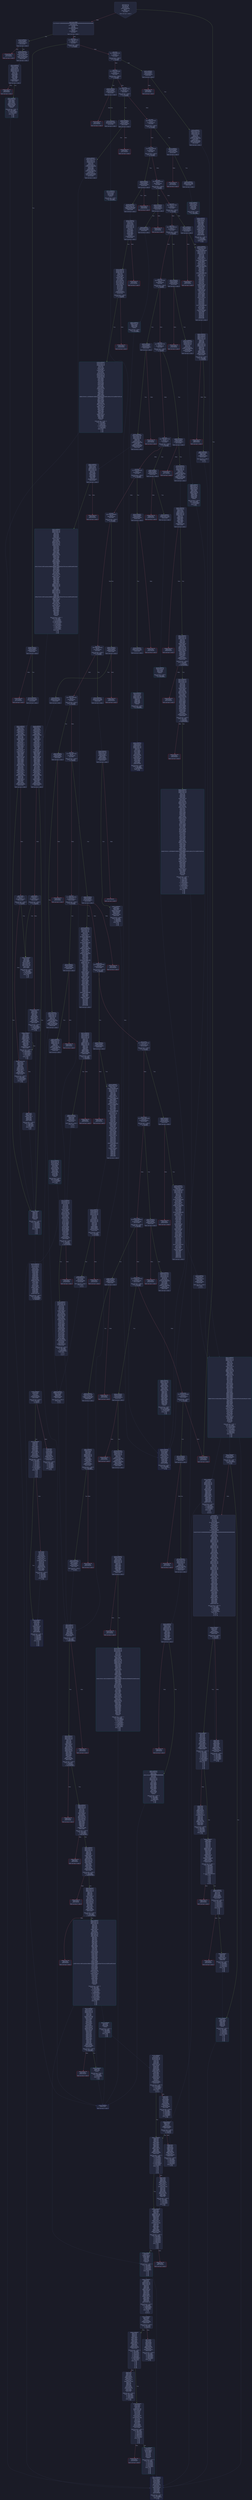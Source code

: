 digraph G {
    node [shape=box, style="filled, rounded", color="#565f89", fontcolor="#c0caf5", fontname="Helvetica", fillcolor="#24283b"];
    edge [color="#414868", fontcolor="#c0caf5", fontname="Helvetica"];
    bgcolor="#1a1b26";
    0 [ label = "[00] PUSH1 60
[02] PUSH1 40
[04] MSTORE
[05] PUSH1 04
[07] CALLDATASIZE
[08] LT
[09] PUSH2 0148
[0c] JUMPI

Stack size req: 0, sizeΔ: 0
" shape = invhouse]
    1 [ label = "[0d] PUSH4 ffffffff
[12] PUSH29 0100000000000000000000000000000000000000000000000000000000
[30] PUSH1 00
[32] CALLDATALOAD
[33] DIV
[34] AND
[35] PUSH4 05fefda7
[3a] DUP2
[3b] EQ
[3c] PUSH2 014d
[3f] JUMPI

Stack size req: 0, sizeΔ: 1
"]
    2 [ label = "[40] DUP1
[41] PUSH4 06fdde03
[46] EQ
[47] PUSH2 0168
[4a] JUMPI

Stack size req: 1, sizeΔ: 0
Entry->Op usage:
	0->70:EQ:1
"]
    3 [ label = "[4b] DUP1
[4c] PUSH4 095ea7b3
[51] EQ
[52] PUSH2 01f2
[55] JUMPI

Stack size req: 1, sizeΔ: 0
Entry->Op usage:
	0->81:EQ:1
"]
    4 [ label = "[56] DUP1
[57] PUSH4 18160ddd
[5c] EQ
[5d] PUSH2 0228
[60] JUMPI

Stack size req: 1, sizeΔ: 0
Entry->Op usage:
	0->92:EQ:1
"]
    5 [ label = "[61] DUP1
[62] PUSH4 23b872dd
[67] EQ
[68] PUSH2 024d
[6b] JUMPI

Stack size req: 1, sizeΔ: 0
Entry->Op usage:
	0->103:EQ:1
"]
    6 [ label = "[6c] DUP1
[6d] PUSH4 313ce567
[72] EQ
[73] PUSH2 0275
[76] JUMPI

Stack size req: 1, sizeΔ: 0
Entry->Op usage:
	0->114:EQ:1
"]
    7 [ label = "[77] DUP1
[78] PUSH4 42966c68
[7d] EQ
[7e] PUSH2 029e
[81] JUMPI

Stack size req: 1, sizeΔ: 0
Entry->Op usage:
	0->125:EQ:1
"]
    8 [ label = "[82] DUP1
[83] PUSH4 4b750334
[88] EQ
[89] PUSH2 02b4
[8c] JUMPI

Stack size req: 1, sizeΔ: 0
Entry->Op usage:
	0->136:EQ:1
"]
    9 [ label = "[8d] DUP1
[8e] PUSH4 5c17f9f4
[93] EQ
[94] PUSH2 02c7
[97] JUMPI

Stack size req: 1, sizeΔ: 0
Entry->Op usage:
	0->147:EQ:1
"]
    10 [ label = "[98] DUP1
[99] PUSH4 70a08231
[9e] EQ
[9f] PUSH2 032c
[a2] JUMPI

Stack size req: 1, sizeΔ: 0
Entry->Op usage:
	0->158:EQ:1
"]
    11 [ label = "[a3] DUP1
[a4] PUSH4 79c65068
[a9] EQ
[aa] PUSH2 034b
[ad] JUMPI

Stack size req: 1, sizeΔ: 0
Entry->Op usage:
	0->169:EQ:1
"]
    12 [ label = "[ae] DUP1
[af] PUSH4 79cc6790
[b4] EQ
[b5] PUSH2 036d
[b8] JUMPI

Stack size req: 1, sizeΔ: 0
Entry->Op usage:
	0->180:EQ:1
"]
    13 [ label = "[b9] DUP1
[ba] PUSH4 8620410b
[bf] EQ
[c0] PUSH2 038f
[c3] JUMPI

Stack size req: 1, sizeΔ: 0
Entry->Op usage:
	0->191:EQ:1
"]
    14 [ label = "[c4] DUP1
[c5] PUSH4 8da5cb5b
[ca] EQ
[cb] PUSH2 03a2
[ce] JUMPI

Stack size req: 1, sizeΔ: 0
Entry->Op usage:
	0->202:EQ:1
"]
    15 [ label = "[cf] DUP1
[d0] PUSH4 95d89b41
[d5] EQ
[d6] PUSH2 03d1
[d9] JUMPI

Stack size req: 1, sizeΔ: 0
Entry->Op usage:
	0->213:EQ:1
"]
    16 [ label = "[da] DUP1
[db] PUSH4 a6f2ae3a
[e0] EQ
[e1] PUSH2 03e4
[e4] JUMPI

Stack size req: 1, sizeΔ: 0
Entry->Op usage:
	0->224:EQ:1
"]
    17 [ label = "[e5] DUP1
[e6] PUSH4 a9059cbb
[eb] EQ
[ec] PUSH2 03ec
[ef] JUMPI

Stack size req: 1, sizeΔ: 0
Entry->Op usage:
	0->235:EQ:1
"]
    18 [ label = "[f0] DUP1
[f1] PUSH4 ab67aa58
[f6] EQ
[f7] PUSH2 040e
[fa] JUMPI

Stack size req: 1, sizeΔ: 0
Entry->Op usage:
	0->246:EQ:1
"]
    19 [ label = "[fb] DUP1
[fc] PUSH4 b414d4b6
[0101] EQ
[0102] PUSH2 047a
[0105] JUMPI

Stack size req: 1, sizeΔ: 0
Entry->Op usage:
	0->257:EQ:1
"]
    20 [ label = "[0106] DUP1
[0107] PUSH4 be45fd62
[010c] EQ
[010d] PUSH2 0499
[0110] JUMPI

Stack size req: 1, sizeΔ: 0
Entry->Op usage:
	0->268:EQ:1
"]
    21 [ label = "[0111] DUP1
[0112] PUSH4 cae9ca51
[0117] EQ
[0118] PUSH2 04fe
[011b] JUMPI

Stack size req: 1, sizeΔ: 0
Entry->Op usage:
	0->279:EQ:1
"]
    22 [ label = "[011c] DUP1
[011d] PUSH4 dd62ed3e
[0122] EQ
[0123] PUSH2 0563
[0126] JUMPI

Stack size req: 1, sizeΔ: 0
Entry->Op usage:
	0->290:EQ:1
"]
    23 [ label = "[0127] DUP1
[0128] PUSH4 e4849b32
[012d] EQ
[012e] PUSH2 0588
[0131] JUMPI

Stack size req: 1, sizeΔ: 0
Entry->Op usage:
	0->301:EQ:1
"]
    24 [ label = "[0132] DUP1
[0133] PUSH4 e724529c
[0138] EQ
[0139] PUSH2 059e
[013c] JUMPI

Stack size req: 1, sizeΔ: 0
Entry->Op usage:
	0->312:EQ:1
"]
    25 [ label = "[013d] DUP1
[013e] PUSH4 f2fde38b
[0143] EQ
[0144] PUSH2 05c2
[0147] JUMPI

Stack size req: 1, sizeΔ: 0
Entry->Op usage:
	0->323:EQ:1
"]
    26 [ label = "[0148] JUMPDEST
[0149] PUSH1 00
[014b] DUP1
[014c] REVERT

Stack size req: 0, sizeΔ: 0
" color = "red"]
    27 [ label = "[014d] JUMPDEST
[014e] CALLVALUE
[014f] ISZERO
[0150] PUSH2 0158
[0153] JUMPI

Stack size req: 0, sizeΔ: 0
"]
    28 [ label = "[0154] PUSH1 00
[0156] DUP1
[0157] REVERT

Stack size req: 0, sizeΔ: 0
" color = "red"]
    29 [ label = "[0158] JUMPDEST
[0159] PUSH2 0166
[015c] PUSH1 04
[015e] CALLDATALOAD
[015f] PUSH1 24
[0161] CALLDATALOAD
[0162] PUSH2 05e1
[0165] JUMP

Stack size req: 0, sizeΔ: 3
"]
    30 [ label = "[0166] JUMPDEST
[0167] STOP

Stack size req: 0, sizeΔ: 0
" color = "darkblue"]
    31 [ label = "[0168] JUMPDEST
[0169] CALLVALUE
[016a] ISZERO
[016b] PUSH2 0173
[016e] JUMPI

Stack size req: 0, sizeΔ: 0
"]
    32 [ label = "[016f] PUSH1 00
[0171] DUP1
[0172] REVERT

Stack size req: 0, sizeΔ: 0
" color = "red"]
    33 [ label = "[0173] JUMPDEST
[0174] PUSH2 017b
[0177] PUSH2 0607
[017a] JUMP

Stack size req: 0, sizeΔ: 1
"]
    34 [ label = "[017b] JUMPDEST
[017c] PUSH1 40
[017e] MLOAD
[017f] PUSH1 20
[0181] DUP1
[0182] DUP3
[0183] MSTORE
[0184] DUP2
[0185] SWAP1
[0186] DUP2
[0187] ADD
[0188] DUP4
[0189] DUP2
[018a] DUP2
[018b] MLOAD
[018c] DUP2
[018d] MSTORE
[018e] PUSH1 20
[0190] ADD
[0191] SWAP2
[0192] POP
[0193] DUP1
[0194] MLOAD
[0195] SWAP1
[0196] PUSH1 20
[0198] ADD
[0199] SWAP1
[019a] DUP1
[019b] DUP4
[019c] DUP4
[019d] PUSH1 00

Stack size req: 1, sizeΔ: 9
Entry->Op usage:
	0->395:MLOAD:0
	0->404:MLOAD:0
	0->408:ADD:1
"]
    35 [ label = "[019f] JUMPDEST
[01a0] DUP4
[01a1] DUP2
[01a2] LT
[01a3] ISZERO
[01a4] PUSH2 01b7
[01a7] JUMPI

Stack size req: 4, sizeΔ: 0
Entry->Op usage:
	0->418:LT:0
	3->418:LT:1
"]
    36 [ label = "[01a8] DUP1
[01a9] DUP3
[01aa] ADD
[01ab] MLOAD
[01ac] DUP4
[01ad] DUP3
[01ae] ADD
[01af] MSTORE
[01b0] PUSH1 20
[01b2] ADD
[01b3] PUSH2 019f
[01b6] JUMP

Stack size req: 3, sizeΔ: 0
Entry->Op usage:
	0->426:ADD:1
	0->430:ADD:0
	0->434:ADD:1
	1->426:ADD:0
	2->430:ADD:1
Entry->Exit:
	0->😵
"]
    37 [ label = "[01b7] JUMPDEST
[01b8] POP
[01b9] POP
[01ba] POP
[01bb] POP
[01bc] SWAP1
[01bd] POP
[01be] SWAP1
[01bf] DUP2
[01c0] ADD
[01c1] SWAP1
[01c2] PUSH1 1f
[01c4] AND
[01c5] DUP1
[01c6] ISZERO
[01c7] PUSH2 01e4
[01ca] JUMPI

Stack size req: 7, sizeΔ: -5
Entry->Op usage:
	0->440:POP:0
	1->441:POP:0
	2->442:POP:0
	3->443:POP:0
	4->448:ADD:0
	4->452:AND:1
	4->454:ISZERO:0
	5->445:POP:0
	6->448:ADD:1
Entry->Exit:
	0->😵
	1->😵
	2->😵
	3->😵
	4->0
	5->😵
	6->😵
"]
    38 [ label = "[01cb] DUP1
[01cc] DUP3
[01cd] SUB
[01ce] DUP1
[01cf] MLOAD
[01d0] PUSH1 01
[01d2] DUP4
[01d3] PUSH1 20
[01d5] SUB
[01d6] PUSH2 0100
[01d9] EXP
[01da] SUB
[01db] NOT
[01dc] AND
[01dd] DUP2
[01de] MSTORE
[01df] PUSH1 20
[01e1] ADD
[01e2] SWAP2
[01e3] POP

Stack size req: 2, sizeΔ: 0
Entry->Op usage:
	0->461:SUB:1
	0->469:SUB:1
	1->461:SUB:0
	1->483:POP:0
Entry->Exit:
	1->😵
"]
    39 [ label = "[01e4] JUMPDEST
[01e5] POP
[01e6] SWAP3
[01e7] POP
[01e8] POP
[01e9] POP
[01ea] PUSH1 40
[01ec] MLOAD
[01ed] DUP1
[01ee] SWAP2
[01ef] SUB
[01f0] SWAP1
[01f1] RETURN

Stack size req: 5, sizeΔ: -5
Entry->Op usage:
	0->485:POP:0
	1->495:SUB:0
	2->488:POP:0
	3->489:POP:0
	4->487:POP:0
Entry->Exit:
	0->😵
	1->😵
	2->😵
	3->😵
	4->😵
" color = "darkblue"]
    40 [ label = "[01f2] JUMPDEST
[01f3] CALLVALUE
[01f4] ISZERO
[01f5] PUSH2 01fd
[01f8] JUMPI

Stack size req: 0, sizeΔ: 0
"]
    41 [ label = "[01f9] PUSH1 00
[01fb] DUP1
[01fc] REVERT

Stack size req: 0, sizeΔ: 0
" color = "red"]
    42 [ label = "[01fd] JUMPDEST
[01fe] PUSH2 0214
[0201] PUSH1 01
[0203] PUSH1 a0
[0205] PUSH1 02
[0207] EXP
[0208] SUB
[0209] PUSH1 04
[020b] CALLDATALOAD
[020c] AND
[020d] PUSH1 24
[020f] CALLDATALOAD
[0210] PUSH2 06a5
[0213] JUMP

Stack size req: 0, sizeΔ: 3
"]
    43 [ label = "[0214] JUMPDEST
[0215] PUSH1 40
[0217] MLOAD
[0218] SWAP1
[0219] ISZERO
[021a] ISZERO
[021b] DUP2
[021c] MSTORE
[021d] PUSH1 20
[021f] ADD
[0220] PUSH1 40
[0222] MLOAD
[0223] DUP1
[0224] SWAP2
[0225] SUB
[0226] SWAP1
[0227] RETURN

Stack size req: 1, sizeΔ: -1
Entry->Op usage:
	0->537:ISZERO:0
Entry->Exit:
	0->😵
" color = "darkblue"]
    44 [ label = "[0228] JUMPDEST
[0229] CALLVALUE
[022a] ISZERO
[022b] PUSH2 0233
[022e] JUMPI

Stack size req: 0, sizeΔ: 0
"]
    45 [ label = "[022f] PUSH1 00
[0231] DUP1
[0232] REVERT

Stack size req: 0, sizeΔ: 0
" color = "red"]
    46 [ label = "[0233] JUMPDEST
[0234] PUSH2 023b
[0237] PUSH2 0711
[023a] JUMP

Stack size req: 0, sizeΔ: 1
"]
    47 [ label = "[023b] JUMPDEST
[023c] PUSH1 40
[023e] MLOAD
[023f] SWAP1
[0240] DUP2
[0241] MSTORE
[0242] PUSH1 20
[0244] ADD
[0245] PUSH1 40
[0247] MLOAD
[0248] DUP1
[0249] SWAP2
[024a] SUB
[024b] SWAP1
[024c] RETURN

Stack size req: 1, sizeΔ: -1
Entry->Op usage:
	0->577:MSTORE:1
Entry->Exit:
	0->😵
" color = "darkblue"]
    48 [ label = "[024d] JUMPDEST
[024e] CALLVALUE
[024f] ISZERO
[0250] PUSH2 0258
[0253] JUMPI

Stack size req: 0, sizeΔ: 0
"]
    49 [ label = "[0254] PUSH1 00
[0256] DUP1
[0257] REVERT

Stack size req: 0, sizeΔ: 0
" color = "red"]
    50 [ label = "[0258] JUMPDEST
[0259] PUSH2 0214
[025c] PUSH1 01
[025e] PUSH1 a0
[0260] PUSH1 02
[0262] EXP
[0263] SUB
[0264] PUSH1 04
[0266] CALLDATALOAD
[0267] DUP2
[0268] AND
[0269] SWAP1
[026a] PUSH1 24
[026c] CALLDATALOAD
[026d] AND
[026e] PUSH1 44
[0270] CALLDATALOAD
[0271] PUSH2 0717
[0274] JUMP

Stack size req: 0, sizeΔ: 4
"]
    51 [ label = "[0275] JUMPDEST
[0276] CALLVALUE
[0277] ISZERO
[0278] PUSH2 0280
[027b] JUMPI

Stack size req: 0, sizeΔ: 0
"]
    52 [ label = "[027c] PUSH1 00
[027e] DUP1
[027f] REVERT

Stack size req: 0, sizeΔ: 0
" color = "red"]
    53 [ label = "[0280] JUMPDEST
[0281] PUSH2 0288
[0284] PUSH2 078e
[0287] JUMP

Stack size req: 0, sizeΔ: 1
"]
    54 [ label = "[0288] JUMPDEST
[0289] PUSH1 40
[028b] MLOAD
[028c] PUSH1 ff
[028e] SWAP1
[028f] SWAP2
[0290] AND
[0291] DUP2
[0292] MSTORE
[0293] PUSH1 20
[0295] ADD
[0296] PUSH1 40
[0298] MLOAD
[0299] DUP1
[029a] SWAP2
[029b] SUB
[029c] SWAP1
[029d] RETURN

Stack size req: 1, sizeΔ: -1
Entry->Op usage:
	0->656:AND:0
	0->658:MSTORE:1
Entry->Exit:
	0->😵
" color = "darkblue"]
    55 [ label = "[029e] JUMPDEST
[029f] CALLVALUE
[02a0] ISZERO
[02a1] PUSH2 02a9
[02a4] JUMPI

Stack size req: 0, sizeΔ: 0
"]
    56 [ label = "[02a5] PUSH1 00
[02a7] DUP1
[02a8] REVERT

Stack size req: 0, sizeΔ: 0
" color = "red"]
    57 [ label = "[02a9] JUMPDEST
[02aa] PUSH2 0214
[02ad] PUSH1 04
[02af] CALLDATALOAD
[02b0] PUSH2 0797
[02b3] JUMP

Stack size req: 0, sizeΔ: 2
"]
    58 [ label = "[02b4] JUMPDEST
[02b5] CALLVALUE
[02b6] ISZERO
[02b7] PUSH2 02bf
[02ba] JUMPI

Stack size req: 0, sizeΔ: 0
"]
    59 [ label = "[02bb] PUSH1 00
[02bd] DUP1
[02be] REVERT

Stack size req: 0, sizeΔ: 0
" color = "red"]
    60 [ label = "[02bf] JUMPDEST
[02c0] PUSH2 023b
[02c3] PUSH2 083e
[02c6] JUMP

Stack size req: 0, sizeΔ: 1
"]
    61 [ label = "[02c7] JUMPDEST
[02c8] CALLVALUE
[02c9] ISZERO
[02ca] PUSH2 02d2
[02cd] JUMPI

Stack size req: 0, sizeΔ: 0
"]
    62 [ label = "[02ce] PUSH1 00
[02d0] DUP1
[02d1] REVERT

Stack size req: 0, sizeΔ: 0
" color = "red"]
    63 [ label = "[02d2] JUMPDEST
[02d3] PUSH2 0214
[02d6] PUSH1 04
[02d8] DUP1
[02d9] CALLDATALOAD
[02da] PUSH1 01
[02dc] PUSH1 a0
[02de] PUSH1 02
[02e0] EXP
[02e1] SUB
[02e2] AND
[02e3] SWAP1
[02e4] PUSH1 24
[02e6] DUP1
[02e7] CALLDATALOAD
[02e8] SWAP2
[02e9] SWAP1
[02ea] PUSH1 64
[02ec] SWAP1
[02ed] PUSH1 44
[02ef] CALLDATALOAD
[02f0] SWAP1
[02f1] DUP2
[02f2] ADD
[02f3] SWAP1
[02f4] DUP4
[02f5] ADD
[02f6] CALLDATALOAD
[02f7] DUP1
[02f8] PUSH1 20
[02fa] PUSH1 1f
[02fc] DUP3
[02fd] ADD
[02fe] DUP2
[02ff] SWAP1
[0300] DIV
[0301] DUP2
[0302] MUL
[0303] ADD
[0304] PUSH1 40
[0306] MLOAD
[0307] SWAP1
[0308] DUP2
[0309] ADD
[030a] PUSH1 40
[030c] MSTORE
[030d] DUP2
[030e] DUP2
[030f] MSTORE
[0310] SWAP3
[0311] SWAP2
[0312] SWAP1
[0313] PUSH1 20
[0315] DUP5
[0316] ADD
[0317] DUP4
[0318] DUP4
[0319] DUP1
[031a] DUP3
[031b] DUP5
[031c] CALLDATACOPY
[031d] POP
[031e] SWAP5
[031f] SWAP7
[0320] POP
[0321] PUSH2 0844
[0324] SWAP6
[0325] POP
[0326] POP
[0327] POP
[0328] POP
[0329] POP
[032a] POP
[032b] JUMP

Stack size req: 0, sizeΔ: 4
"]
    64 [ label = "[032c] JUMPDEST
[032d] CALLVALUE
[032e] ISZERO
[032f] PUSH2 0337
[0332] JUMPI

Stack size req: 0, sizeΔ: 0
"]
    65 [ label = "[0333] PUSH1 00
[0335] DUP1
[0336] REVERT

Stack size req: 0, sizeΔ: 0
" color = "red"]
    66 [ label = "[0337] JUMPDEST
[0338] PUSH2 023b
[033b] PUSH1 01
[033d] PUSH1 a0
[033f] PUSH1 02
[0341] EXP
[0342] SUB
[0343] PUSH1 04
[0345] CALLDATALOAD
[0346] AND
[0347] PUSH2 08f8
[034a] JUMP

Stack size req: 0, sizeΔ: 2
"]
    67 [ label = "[034b] JUMPDEST
[034c] CALLVALUE
[034d] ISZERO
[034e] PUSH2 0356
[0351] JUMPI

Stack size req: 0, sizeΔ: 0
"]
    68 [ label = "[0352] PUSH1 00
[0354] DUP1
[0355] REVERT

Stack size req: 0, sizeΔ: 0
" color = "red"]
    69 [ label = "[0356] JUMPDEST
[0357] PUSH2 0166
[035a] PUSH1 01
[035c] PUSH1 a0
[035e] PUSH1 02
[0360] EXP
[0361] SUB
[0362] PUSH1 04
[0364] CALLDATALOAD
[0365] AND
[0366] PUSH1 24
[0368] CALLDATALOAD
[0369] PUSH2 090a
[036c] JUMP

Stack size req: 0, sizeΔ: 3
"]
    70 [ label = "[036d] JUMPDEST
[036e] CALLVALUE
[036f] ISZERO
[0370] PUSH2 0378
[0373] JUMPI

Stack size req: 0, sizeΔ: 0
"]
    71 [ label = "[0374] PUSH1 00
[0376] DUP1
[0377] REVERT

Stack size req: 0, sizeΔ: 0
" color = "red"]
    72 [ label = "[0378] JUMPDEST
[0379] PUSH2 0214
[037c] PUSH1 01
[037e] PUSH1 a0
[0380] PUSH1 02
[0382] EXP
[0383] SUB
[0384] PUSH1 04
[0386] CALLDATALOAD
[0387] AND
[0388] PUSH1 24
[038a] CALLDATALOAD
[038b] PUSH2 09d0
[038e] JUMP

Stack size req: 0, sizeΔ: 3
"]
    73 [ label = "[038f] JUMPDEST
[0390] CALLVALUE
[0391] ISZERO
[0392] PUSH2 039a
[0395] JUMPI

Stack size req: 0, sizeΔ: 0
"]
    74 [ label = "[0396] PUSH1 00
[0398] DUP1
[0399] REVERT

Stack size req: 0, sizeΔ: 0
" color = "red"]
    75 [ label = "[039a] JUMPDEST
[039b] PUSH2 023b
[039e] PUSH2 0ac8
[03a1] JUMP

Stack size req: 0, sizeΔ: 1
"]
    76 [ label = "[03a2] JUMPDEST
[03a3] CALLVALUE
[03a4] ISZERO
[03a5] PUSH2 03ad
[03a8] JUMPI

Stack size req: 0, sizeΔ: 0
"]
    77 [ label = "[03a9] PUSH1 00
[03ab] DUP1
[03ac] REVERT

Stack size req: 0, sizeΔ: 0
" color = "red"]
    78 [ label = "[03ad] JUMPDEST
[03ae] PUSH2 03b5
[03b1] PUSH2 0ace
[03b4] JUMP

Stack size req: 0, sizeΔ: 1
"]
    79 [ label = "[03b5] JUMPDEST
[03b6] PUSH1 40
[03b8] MLOAD
[03b9] PUSH1 01
[03bb] PUSH1 a0
[03bd] PUSH1 02
[03bf] EXP
[03c0] SUB
[03c1] SWAP1
[03c2] SWAP2
[03c3] AND
[03c4] DUP2
[03c5] MSTORE
[03c6] PUSH1 20
[03c8] ADD
[03c9] PUSH1 40
[03cb] MLOAD
[03cc] DUP1
[03cd] SWAP2
[03ce] SUB
[03cf] SWAP1
[03d0] RETURN

Stack size req: 1, sizeΔ: -1
Entry->Op usage:
	0->963:AND:0
	0->965:MSTORE:1
Entry->Exit:
	0->😵
" color = "darkblue"]
    80 [ label = "[03d1] JUMPDEST
[03d2] CALLVALUE
[03d3] ISZERO
[03d4] PUSH2 03dc
[03d7] JUMPI

Stack size req: 0, sizeΔ: 0
"]
    81 [ label = "[03d8] PUSH1 00
[03da] DUP1
[03db] REVERT

Stack size req: 0, sizeΔ: 0
" color = "red"]
    82 [ label = "[03dc] JUMPDEST
[03dd] PUSH2 017b
[03e0] PUSH2 0add
[03e3] JUMP

Stack size req: 0, sizeΔ: 1
"]
    83 [ label = "[03e4] JUMPDEST
[03e5] PUSH2 0166
[03e8] PUSH2 0b48
[03eb] JUMP

Stack size req: 0, sizeΔ: 1
"]
    84 [ label = "[03ec] JUMPDEST
[03ed] CALLVALUE
[03ee] ISZERO
[03ef] PUSH2 03f7
[03f2] JUMPI

Stack size req: 0, sizeΔ: 0
"]
    85 [ label = "[03f3] PUSH1 00
[03f5] DUP1
[03f6] REVERT

Stack size req: 0, sizeΔ: 0
" color = "red"]
    86 [ label = "[03f7] JUMPDEST
[03f8] PUSH2 0166
[03fb] PUSH1 01
[03fd] PUSH1 a0
[03ff] PUSH1 02
[0401] EXP
[0402] SUB
[0403] PUSH1 04
[0405] CALLDATALOAD
[0406] AND
[0407] PUSH1 24
[0409] CALLDATALOAD
[040a] PUSH2 0b68
[040d] JUMP

Stack size req: 0, sizeΔ: 3
"]
    87 [ label = "[040e] JUMPDEST
[040f] CALLVALUE
[0410] ISZERO
[0411] PUSH2 0419
[0414] JUMPI

Stack size req: 0, sizeΔ: 0
"]
    88 [ label = "[0415] PUSH1 00
[0417] DUP1
[0418] REVERT

Stack size req: 0, sizeΔ: 0
" color = "red"]
    89 [ label = "[0419] JUMPDEST
[041a] PUSH2 0214
[041d] PUSH1 01
[041f] PUSH1 a0
[0421] PUSH1 02
[0423] EXP
[0424] SUB
[0425] PUSH1 04
[0427] DUP1
[0428] CALLDATALOAD
[0429] DUP3
[042a] AND
[042b] SWAP2
[042c] PUSH1 24
[042e] DUP1
[042f] CALLDATALOAD
[0430] SWAP1
[0431] SWAP2
[0432] AND
[0433] SWAP2
[0434] PUSH1 44
[0436] CALLDATALOAD
[0437] SWAP2
[0438] PUSH1 84
[043a] SWAP1
[043b] PUSH1 64
[043d] CALLDATALOAD
[043e] SWAP1
[043f] DUP2
[0440] ADD
[0441] SWAP1
[0442] DUP4
[0443] ADD
[0444] CALLDATALOAD
[0445] DUP1
[0446] PUSH1 20
[0448] PUSH1 1f
[044a] DUP3
[044b] ADD
[044c] DUP2
[044d] SWAP1
[044e] DIV
[044f] DUP2
[0450] MUL
[0451] ADD
[0452] PUSH1 40
[0454] MLOAD
[0455] SWAP1
[0456] DUP2
[0457] ADD
[0458] PUSH1 40
[045a] MSTORE
[045b] DUP2
[045c] DUP2
[045d] MSTORE
[045e] SWAP3
[045f] SWAP2
[0460] SWAP1
[0461] PUSH1 20
[0463] DUP5
[0464] ADD
[0465] DUP4
[0466] DUP4
[0467] DUP1
[0468] DUP3
[0469] DUP5
[046a] CALLDATACOPY
[046b] POP
[046c] SWAP5
[046d] SWAP7
[046e] POP
[046f] PUSH2 0b77
[0472] SWAP6
[0473] POP
[0474] POP
[0475] POP
[0476] POP
[0477] POP
[0478] POP
[0479] JUMP

Stack size req: 0, sizeΔ: 5
"]
    90 [ label = "[047a] JUMPDEST
[047b] CALLVALUE
[047c] ISZERO
[047d] PUSH2 0485
[0480] JUMPI

Stack size req: 0, sizeΔ: 0
"]
    91 [ label = "[0481] PUSH1 00
[0483] DUP1
[0484] REVERT

Stack size req: 0, sizeΔ: 0
" color = "red"]
    92 [ label = "[0485] JUMPDEST
[0486] PUSH2 0214
[0489] PUSH1 01
[048b] PUSH1 a0
[048d] PUSH1 02
[048f] EXP
[0490] SUB
[0491] PUSH1 04
[0493] CALLDATALOAD
[0494] AND
[0495] PUSH2 0c37
[0498] JUMP

Stack size req: 0, sizeΔ: 2
"]
    93 [ label = "[0499] JUMPDEST
[049a] CALLVALUE
[049b] ISZERO
[049c] PUSH2 04a4
[049f] JUMPI

Stack size req: 0, sizeΔ: 0
"]
    94 [ label = "[04a0] PUSH1 00
[04a2] DUP1
[04a3] REVERT

Stack size req: 0, sizeΔ: 0
" color = "red"]
    95 [ label = "[04a4] JUMPDEST
[04a5] PUSH2 0214
[04a8] PUSH1 04
[04aa] DUP1
[04ab] CALLDATALOAD
[04ac] PUSH1 01
[04ae] PUSH1 a0
[04b0] PUSH1 02
[04b2] EXP
[04b3] SUB
[04b4] AND
[04b5] SWAP1
[04b6] PUSH1 24
[04b8] DUP1
[04b9] CALLDATALOAD
[04ba] SWAP2
[04bb] SWAP1
[04bc] PUSH1 64
[04be] SWAP1
[04bf] PUSH1 44
[04c1] CALLDATALOAD
[04c2] SWAP1
[04c3] DUP2
[04c4] ADD
[04c5] SWAP1
[04c6] DUP4
[04c7] ADD
[04c8] CALLDATALOAD
[04c9] DUP1
[04ca] PUSH1 20
[04cc] PUSH1 1f
[04ce] DUP3
[04cf] ADD
[04d0] DUP2
[04d1] SWAP1
[04d2] DIV
[04d3] DUP2
[04d4] MUL
[04d5] ADD
[04d6] PUSH1 40
[04d8] MLOAD
[04d9] SWAP1
[04da] DUP2
[04db] ADD
[04dc] PUSH1 40
[04de] MSTORE
[04df] DUP2
[04e0] DUP2
[04e1] MSTORE
[04e2] SWAP3
[04e3] SWAP2
[04e4] SWAP1
[04e5] PUSH1 20
[04e7] DUP5
[04e8] ADD
[04e9] DUP4
[04ea] DUP4
[04eb] DUP1
[04ec] DUP3
[04ed] DUP5
[04ee] CALLDATACOPY
[04ef] POP
[04f0] SWAP5
[04f1] SWAP7
[04f2] POP
[04f3] PUSH2 0c4c
[04f6] SWAP6
[04f7] POP
[04f8] POP
[04f9] POP
[04fa] POP
[04fb] POP
[04fc] POP
[04fd] JUMP

Stack size req: 0, sizeΔ: 4
"]
    96 [ label = "[04fe] JUMPDEST
[04ff] CALLVALUE
[0500] ISZERO
[0501] PUSH2 0509
[0504] JUMPI

Stack size req: 0, sizeΔ: 0
"]
    97 [ label = "[0505] PUSH1 00
[0507] DUP1
[0508] REVERT

Stack size req: 0, sizeΔ: 0
" color = "red"]
    98 [ label = "[0509] JUMPDEST
[050a] PUSH2 0214
[050d] PUSH1 04
[050f] DUP1
[0510] CALLDATALOAD
[0511] PUSH1 01
[0513] PUSH1 a0
[0515] PUSH1 02
[0517] EXP
[0518] SUB
[0519] AND
[051a] SWAP1
[051b] PUSH1 24
[051d] DUP1
[051e] CALLDATALOAD
[051f] SWAP2
[0520] SWAP1
[0521] PUSH1 64
[0523] SWAP1
[0524] PUSH1 44
[0526] CALLDATALOAD
[0527] SWAP1
[0528] DUP2
[0529] ADD
[052a] SWAP1
[052b] DUP4
[052c] ADD
[052d] CALLDATALOAD
[052e] DUP1
[052f] PUSH1 20
[0531] PUSH1 1f
[0533] DUP3
[0534] ADD
[0535] DUP2
[0536] SWAP1
[0537] DIV
[0538] DUP2
[0539] MUL
[053a] ADD
[053b] PUSH1 40
[053d] MLOAD
[053e] SWAP1
[053f] DUP2
[0540] ADD
[0541] PUSH1 40
[0543] MSTORE
[0544] DUP2
[0545] DUP2
[0546] MSTORE
[0547] SWAP3
[0548] SWAP2
[0549] SWAP1
[054a] PUSH1 20
[054c] DUP5
[054d] ADD
[054e] DUP4
[054f] DUP4
[0550] DUP1
[0551] DUP3
[0552] DUP5
[0553] CALLDATACOPY
[0554] POP
[0555] SWAP5
[0556] SWAP7
[0557] POP
[0558] PUSH2 0cad
[055b] SWAP6
[055c] POP
[055d] POP
[055e] POP
[055f] POP
[0560] POP
[0561] POP
[0562] JUMP

Stack size req: 0, sizeΔ: 4
"]
    99 [ label = "[0563] JUMPDEST
[0564] CALLVALUE
[0565] ISZERO
[0566] PUSH2 056e
[0569] JUMPI

Stack size req: 0, sizeΔ: 0
"]
    100 [ label = "[056a] PUSH1 00
[056c] DUP1
[056d] REVERT

Stack size req: 0, sizeΔ: 0
" color = "red"]
    101 [ label = "[056e] JUMPDEST
[056f] PUSH2 023b
[0572] PUSH1 01
[0574] PUSH1 a0
[0576] PUSH1 02
[0578] EXP
[0579] SUB
[057a] PUSH1 04
[057c] CALLDATALOAD
[057d] DUP2
[057e] AND
[057f] SWAP1
[0580] PUSH1 24
[0582] CALLDATALOAD
[0583] AND
[0584] PUSH2 0ddf
[0587] JUMP

Stack size req: 0, sizeΔ: 3
"]
    102 [ label = "[0588] JUMPDEST
[0589] CALLVALUE
[058a] ISZERO
[058b] PUSH2 0593
[058e] JUMPI

Stack size req: 0, sizeΔ: 0
"]
    103 [ label = "[058f] PUSH1 00
[0591] DUP1
[0592] REVERT

Stack size req: 0, sizeΔ: 0
" color = "red"]
    104 [ label = "[0593] JUMPDEST
[0594] PUSH2 0166
[0597] PUSH1 04
[0599] CALLDATALOAD
[059a] PUSH2 0dfc
[059d] JUMP

Stack size req: 0, sizeΔ: 2
"]
    105 [ label = "[059e] JUMPDEST
[059f] CALLVALUE
[05a0] ISZERO
[05a1] PUSH2 05a9
[05a4] JUMPI

Stack size req: 0, sizeΔ: 0
"]
    106 [ label = "[05a5] PUSH1 00
[05a7] DUP1
[05a8] REVERT

Stack size req: 0, sizeΔ: 0
" color = "red"]
    107 [ label = "[05a9] JUMPDEST
[05aa] PUSH2 0166
[05ad] PUSH1 01
[05af] PUSH1 a0
[05b1] PUSH1 02
[05b3] EXP
[05b4] SUB
[05b5] PUSH1 04
[05b7] CALLDATALOAD
[05b8] AND
[05b9] PUSH1 24
[05bb] CALLDATALOAD
[05bc] ISZERO
[05bd] ISZERO
[05be] PUSH2 0e59
[05c1] JUMP

Stack size req: 0, sizeΔ: 3
"]
    108 [ label = "[05c2] JUMPDEST
[05c3] CALLVALUE
[05c4] ISZERO
[05c5] PUSH2 05cd
[05c8] JUMPI

Stack size req: 0, sizeΔ: 0
"]
    109 [ label = "[05c9] PUSH1 00
[05cb] DUP1
[05cc] REVERT

Stack size req: 0, sizeΔ: 0
" color = "red"]
    110 [ label = "[05cd] JUMPDEST
[05ce] PUSH2 0166
[05d1] PUSH1 01
[05d3] PUSH1 a0
[05d5] PUSH1 02
[05d7] EXP
[05d8] SUB
[05d9] PUSH1 04
[05db] CALLDATALOAD
[05dc] AND
[05dd] PUSH2 0ee5
[05e0] JUMP

Stack size req: 0, sizeΔ: 2
"]
    111 [ label = "[05e1] JUMPDEST
[05e2] PUSH1 00
[05e4] SLOAD
[05e5] CALLER
[05e6] PUSH1 01
[05e8] PUSH1 a0
[05ea] PUSH1 02
[05ec] EXP
[05ed] SUB
[05ee] SWAP1
[05ef] DUP2
[05f0] AND
[05f1] SWAP2
[05f2] AND
[05f3] EQ
[05f4] PUSH2 05fc
[05f7] JUMPI

Stack size req: 0, sizeΔ: 0
"]
    112 [ label = "[05f8] PUSH1 00
[05fa] DUP1
[05fb] REVERT

Stack size req: 0, sizeΔ: 0
" color = "red"]
    113 [ label = "[05fc] JUMPDEST
[05fd] PUSH1 05
[05ff] SWAP2
[0600] SWAP1
[0601] SWAP2
[0602] SSTORE
[0603] PUSH1 06
[0605] SSTORE
[0606] JUMP
Indirect!

Stack size req: 3, sizeΔ: -3
Entry->Op usage:
	0->1541:SSTORE:1
	1->1538:SSTORE:1
	2->1542:JUMP:0
Entry->Exit:
	0->😵
	1->😵
	2->😵
" color = "teal"]
    114 [ label = "[0607] JUMPDEST
[0608] PUSH1 01
[060a] DUP1
[060b] SLOAD
[060c] PUSH1 01
[060e] DUP2
[060f] PUSH1 01
[0611] AND
[0612] ISZERO
[0613] PUSH2 0100
[0616] MUL
[0617] SUB
[0618] AND
[0619] PUSH1 02
[061b] SWAP1
[061c] DIV
[061d] DUP1
[061e] PUSH1 1f
[0620] ADD
[0621] PUSH1 20
[0623] DUP1
[0624] SWAP2
[0625] DIV
[0626] MUL
[0627] PUSH1 20
[0629] ADD
[062a] PUSH1 40
[062c] MLOAD
[062d] SWAP1
[062e] DUP2
[062f] ADD
[0630] PUSH1 40
[0632] MSTORE
[0633] DUP1
[0634] SWAP3
[0635] SWAP2
[0636] SWAP1
[0637] DUP2
[0638] DUP2
[0639] MSTORE
[063a] PUSH1 20
[063c] ADD
[063d] DUP3
[063e] DUP1
[063f] SLOAD
[0640] PUSH1 01
[0642] DUP2
[0643] PUSH1 01
[0645] AND
[0646] ISZERO
[0647] PUSH2 0100
[064a] MUL
[064b] SUB
[064c] AND
[064d] PUSH1 02
[064f] SWAP1
[0650] DIV
[0651] DUP1
[0652] ISZERO
[0653] PUSH2 069d
[0656] JUMPI

Stack size req: 0, sizeΔ: 6
"]
    115 [ label = "[0657] DUP1
[0658] PUSH1 1f
[065a] LT
[065b] PUSH2 0672
[065e] JUMPI

Stack size req: 1, sizeΔ: 0
Entry->Op usage:
	0->1626:LT:1
"]
    116 [ label = "[065f] PUSH2 0100
[0662] DUP1
[0663] DUP4
[0664] SLOAD
[0665] DIV
[0666] MUL
[0667] DUP4
[0668] MSTORE
[0669] SWAP2
[066a] PUSH1 20
[066c] ADD
[066d] SWAP2
[066e] PUSH2 069d
[0671] JUMP

Stack size req: 3, sizeΔ: 0
Entry->Op usage:
	1->1636:SLOAD:0
	2->1640:MSTORE:0
	2->1644:ADD:1
Entry->Exit:
	2->😵
"]
    117 [ label = "[0672] JUMPDEST
[0673] DUP3
[0674] ADD
[0675] SWAP2
[0676] SWAP1
[0677] PUSH1 00
[0679] MSTORE
[067a] PUSH1 20
[067c] PUSH1 00
[067e] SHA3
[067f] SWAP1

Stack size req: 3, sizeΔ: 0
Entry->Op usage:
	0->1652:ADD:1
	1->1657:MSTORE:1
	2->1652:ADD:0
Entry->Exit:
	0->😵
	1->😵
	2->0
"]
    118 [ label = "[0680] JUMPDEST
[0681] DUP2
[0682] SLOAD
[0683] DUP2
[0684] MSTORE
[0685] SWAP1
[0686] PUSH1 01
[0688] ADD
[0689] SWAP1
[068a] PUSH1 20
[068c] ADD
[068d] DUP1
[068e] DUP4
[068f] GT
[0690] PUSH2 0680
[0693] JUMPI

Stack size req: 3, sizeΔ: 0
Entry->Op usage:
	0->1668:MSTORE:0
	0->1676:ADD:1
	1->1666:SLOAD:0
	1->1672:ADD:1
	2->1679:GT:0
Entry->Exit:
	0->😵
	1->😵
"]
    119 [ label = "[0694] DUP3
[0695] SWAP1
[0696] SUB
[0697] PUSH1 1f
[0699] AND
[069a] DUP3
[069b] ADD
[069c] SWAP2

Stack size req: 3, sizeΔ: 0
Entry->Op usage:
	0->1686:SUB:0
	2->1686:SUB:1
	2->1691:ADD:0
Entry->Exit:
	0->😵
	2->0
"]
    120 [ label = "[069d] JUMPDEST
[069e] POP
[069f] POP
[06a0] POP
[06a1] POP
[06a2] POP
[06a3] DUP2
[06a4] JUMP
Indirect!

Stack size req: 7, sizeΔ: -5
Entry->Op usage:
	0->1694:POP:0
	1->1695:POP:0
	2->1696:POP:0
	3->1697:POP:0
	4->1698:POP:0
	6->1700:JUMP:0
Entry->Exit:
	0->😵
	1->😵
	2->😵
	3->😵
	4->😵
" color = "teal"]
    121 [ label = "[06a5] JUMPDEST
[06a6] PUSH1 01
[06a8] PUSH1 a0
[06aa] PUSH1 02
[06ac] EXP
[06ad] SUB
[06ae] CALLER
[06af] DUP2
[06b0] AND
[06b1] PUSH1 00
[06b3] DUP2
[06b4] DUP2
[06b5] MSTORE
[06b6] PUSH1 08
[06b8] PUSH1 20
[06ba] SWAP1
[06bb] DUP2
[06bc] MSTORE
[06bd] PUSH1 40
[06bf] DUP1
[06c0] DUP4
[06c1] SHA3
[06c2] SWAP5
[06c3] DUP8
[06c4] AND
[06c5] DUP1
[06c6] DUP5
[06c7] MSTORE
[06c8] SWAP5
[06c9] SWAP1
[06ca] SWAP2
[06cb] MSTORE
[06cc] DUP1
[06cd] DUP3
[06ce] SHA3
[06cf] DUP6
[06d0] SWAP1
[06d1] SSTORE
[06d2] SWAP1
[06d3] SWAP3
[06d4] SWAP2
[06d5] SWAP1
[06d6] PUSH32 8c5be1e5ebec7d5bd14f71427d1e84f3dd0314c0f7b2291e5b200ac8c7c3b925
[06f7] SWAP1
[06f8] DUP6
[06f9] SWAP1
[06fa] MLOAD
[06fb] SWAP1
[06fc] DUP2
[06fd] MSTORE
[06fe] PUSH1 20
[0700] ADD
[0701] PUSH1 40
[0703] MLOAD
[0704] DUP1
[0705] SWAP2
[0706] SUB
[0707] SWAP1
[0708] LOG3
[0709] POP
[070a] PUSH1 01
[070c] SWAP3
[070d] SWAP2
[070e] POP
[070f] POP
[0710] JUMP
Indirect!

Stack size req: 3, sizeΔ: -2
Entry->Op usage:
	0->1745:SSTORE:1
	0->1789:MSTORE:1
	0->1807:POP:0
	1->1732:AND:0
	1->1735:MSTORE:1
	1->1800:LOG3:4
	1->1806:POP:0
	2->1808:JUMP:0
Entry->Exit:
	0->😵
	1->😵
	2->😵
" color = "teal"]
    122 [ label = "[0711] JUMPDEST
[0712] PUSH1 04
[0714] SLOAD
[0715] DUP2
[0716] JUMP
Indirect!

Stack size req: 1, sizeΔ: 1
Entry->Op usage:
	0->1814:JUMP:0
" color = "teal"]
    123 [ label = "[0717] JUMPDEST
[0718] PUSH1 01
[071a] PUSH1 a0
[071c] PUSH1 02
[071e] EXP
[071f] SUB
[0720] DUP1
[0721] DUP5
[0722] AND
[0723] PUSH1 00
[0725] SWAP1
[0726] DUP2
[0727] MSTORE
[0728] PUSH1 08
[072a] PUSH1 20
[072c] SWAP1
[072d] DUP2
[072e] MSTORE
[072f] PUSH1 40
[0731] DUP1
[0732] DUP4
[0733] SHA3
[0734] CALLER
[0735] SWAP1
[0736] SWAP5
[0737] AND
[0738] DUP4
[0739] MSTORE
[073a] SWAP3
[073b] SWAP1
[073c] MSTORE
[073d] SWAP1
[073e] DUP2
[073f] SHA3
[0740] SLOAD
[0741] DUP3
[0742] GT
[0743] ISZERO
[0744] PUSH2 074c
[0747] JUMPI

Stack size req: 3, sizeΔ: 1
Entry->Op usage:
	0->1858:GT:0
	2->1826:AND:0
	2->1831:MSTORE:1
"]
    124 [ label = "[0748] PUSH1 00
[074a] DUP1
[074b] REVERT

Stack size req: 0, sizeΔ: 0
" color = "red"]
    125 [ label = "[074c] JUMPDEST
[074d] PUSH1 01
[074f] PUSH1 a0
[0751] PUSH1 02
[0753] EXP
[0754] SUB
[0755] DUP1
[0756] DUP6
[0757] AND
[0758] PUSH1 00
[075a] SWAP1
[075b] DUP2
[075c] MSTORE
[075d] PUSH1 08
[075f] PUSH1 20
[0761] SWAP1
[0762] DUP2
[0763] MSTORE
[0764] PUSH1 40
[0766] DUP1
[0767] DUP4
[0768] SHA3
[0769] CALLER
[076a] SWAP1
[076b] SWAP5
[076c] AND
[076d] DUP4
[076e] MSTORE
[076f] SWAP3
[0770] SWAP1
[0771] MSTORE
[0772] SHA3
[0773] DUP1
[0774] SLOAD
[0775] DUP4
[0776] SWAP1
[0777] SUB
[0778] SWAP1
[0779] SSTORE
[077a] PUSH2 0784
[077d] DUP5
[077e] DUP5
[077f] DUP5
[0780] PUSH2 0f2f
[0783] JUMP

Stack size req: 4, sizeΔ: 4
Entry->Op usage:
	1->1911:SUB:1
	3->1879:AND:0
	3->1884:MSTORE:1
Entry->Exit:
	1->0, 5
	2->1, 6
	3->2, 7
"]
    126 [ label = "[0784] JUMPDEST
[0785] POP
[0786] PUSH1 01
[0788] SWAP4
[0789] SWAP3
[078a] POP
[078b] POP
[078c] POP
[078d] JUMP
Indirect!

Stack size req: 5, sizeΔ: -4
Entry->Op usage:
	0->1925:POP:0
	1->1931:POP:0
	2->1932:POP:0
	3->1930:POP:0
	4->1933:JUMP:0
Entry->Exit:
	0->😵
	1->😵
	2->😵
	3->😵
	4->😵
" color = "teal"]
    127 [ label = "[078e] JUMPDEST
[078f] PUSH1 03
[0791] SLOAD
[0792] PUSH1 ff
[0794] AND
[0795] DUP2
[0796] JUMP
Indirect!

Stack size req: 1, sizeΔ: 1
Entry->Op usage:
	0->1942:JUMP:0
" color = "teal"]
    128 [ label = "[0797] JUMPDEST
[0798] PUSH1 00
[079a] DUP1
[079b] SLOAD
[079c] CALLER
[079d] PUSH1 01
[079f] PUSH1 a0
[07a1] PUSH1 02
[07a3] EXP
[07a4] SUB
[07a5] SWAP1
[07a6] DUP2
[07a7] AND
[07a8] SWAP2
[07a9] AND
[07aa] EQ
[07ab] PUSH2 07b3
[07ae] JUMPI

Stack size req: 0, sizeΔ: 1
"]
    129 [ label = "[07af] PUSH1 00
[07b1] DUP1
[07b2] REVERT

Stack size req: 0, sizeΔ: 0
" color = "red"]
    130 [ label = "[07b3] JUMPDEST
[07b4] PUSH1 01
[07b6] PUSH1 a0
[07b8] PUSH1 02
[07ba] EXP
[07bb] SUB
[07bc] CALLER
[07bd] AND
[07be] PUSH1 00
[07c0] SWAP1
[07c1] DUP2
[07c2] MSTORE
[07c3] PUSH1 07
[07c5] PUSH1 20
[07c7] MSTORE
[07c8] PUSH1 40
[07ca] SWAP1
[07cb] SHA3
[07cc] SLOAD
[07cd] DUP3
[07ce] SWAP1
[07cf] LT
[07d0] ISZERO
[07d1] PUSH2 07d9
[07d4] JUMPI

Stack size req: 2, sizeΔ: 0
Entry->Op usage:
	1->1999:LT:1
"]
    131 [ label = "[07d5] PUSH1 00
[07d7] DUP1
[07d8] REVERT

Stack size req: 0, sizeΔ: 0
" color = "red"]
    132 [ label = "[07d9] JUMPDEST
[07da] PUSH1 01
[07dc] PUSH1 a0
[07de] PUSH1 02
[07e0] EXP
[07e1] SUB
[07e2] CALLER
[07e3] AND
[07e4] PUSH1 00
[07e6] DUP2
[07e7] DUP2
[07e8] MSTORE
[07e9] PUSH1 07
[07eb] PUSH1 20
[07ed] MSTORE
[07ee] PUSH1 40
[07f0] SWAP1
[07f1] DUP2
[07f2] SWAP1
[07f3] SHA3
[07f4] DUP1
[07f5] SLOAD
[07f6] DUP6
[07f7] SWAP1
[07f8] SUB
[07f9] SWAP1
[07fa] SSTORE
[07fb] PUSH1 04
[07fd] DUP1
[07fe] SLOAD
[07ff] DUP6
[0800] SWAP1
[0801] SUB
[0802] SWAP1
[0803] SSTORE
[0804] PUSH32 cc16f5dbb4873280815c1ee09dbd06736cffcc184412cf7a71a0fdb75d397ca5
[0825] SWAP1
[0826] DUP5
[0827] SWAP1
[0828] MLOAD
[0829] SWAP1
[082a] DUP2
[082b] MSTORE
[082c] PUSH1 20
[082e] ADD
[082f] PUSH1 40
[0831] MLOAD
[0832] DUP1
[0833] SWAP2
[0834] SUB
[0835] SWAP1
[0836] LOG2
[0837] POP
[0838] PUSH1 01
[083a] SWAP2
[083b] SWAP1
[083c] POP
[083d] JUMP
Indirect!

Stack size req: 3, sizeΔ: -2
Entry->Op usage:
	0->2103:POP:0
	1->2040:SUB:1
	1->2049:SUB:1
	1->2091:MSTORE:1
	1->2108:POP:0
	2->2109:JUMP:0
Entry->Exit:
	0->😵
	1->😵
	2->😵
" color = "teal"]
    133 [ label = "[083e] JUMPDEST
[083f] PUSH1 05
[0841] SLOAD
[0842] DUP2
[0843] JUMP
Indirect!

Stack size req: 1, sizeΔ: 1
Entry->Op usage:
	0->2115:JUMP:0
" color = "teal"]
    134 [ label = "[0844] JUMPDEST
[0845] PUSH1 00
[0847] ADDRESS
[0848] PUSH1 01
[084a] PUSH1 a0
[084c] PUSH1 02
[084e] EXP
[084f] SUB
[0850] AND
[0851] DUP5
[0852] PUSH1 01
[0854] PUSH1 a0
[0856] PUSH1 02
[0858] EXP
[0859] SUB
[085a] AND
[085b] EQ
[085c] ISZERO
[085d] ISZERO
[085e] ISZERO
[085f] PUSH2 0867
[0862] JUMPI

Stack size req: 3, sizeΔ: 1
Entry->Op usage:
	2->2138:AND:1
	2->2139:EQ:0
"]
    135 [ label = "[0863] PUSH1 00
[0865] DUP1
[0866] REVERT

Stack size req: 0, sizeΔ: 0
" color = "red"]
    136 [ label = "[0867] JUMPDEST
[0868] PUSH2 0871
[086b] DUP5
[086c] DUP5
[086d] PUSH2 06a5
[0870] JUMP

Stack size req: 4, sizeΔ: 3
Entry->Exit:
	2->0, 5
	3->1, 6
"]
    137 [ label = "[0871] JUMPDEST
[0872] POP
[0873] DUP4
[0874] PUSH1 01
[0876] PUSH1 a0
[0878] PUSH1 02
[087a] EXP
[087b] SUB
[087c] AND
[087d] DUP3
[087e] PUSH1 40
[0880] MLOAD
[0881] DUP1
[0882] DUP3
[0883] DUP1
[0884] MLOAD
[0885] SWAP1
[0886] PUSH1 20
[0888] ADD
[0889] SWAP1
[088a] DUP1
[088b] DUP4
[088c] DUP4
[088d] PUSH1 00

Stack size req: 5, sizeΔ: 9
Entry->Op usage:
	0->2162:POP:0
	2->2180:MLOAD:0
	2->2184:ADD:1
	4->2172:AND:1
Entry->Exit:
	0->😵
	2->8, 11
	4->9, 13
"]
    138 [ label = "[088f] JUMPDEST
[0890] DUP4
[0891] DUP2
[0892] LT
[0893] ISZERO
[0894] PUSH2 08a7
[0897] JUMPI

Stack size req: 4, sizeΔ: 0
Entry->Op usage:
	0->2194:LT:0
	3->2194:LT:1
"]
    139 [ label = "[0898] DUP1
[0899] DUP3
[089a] ADD
[089b] MLOAD
[089c] DUP4
[089d] DUP3
[089e] ADD
[089f] MSTORE
[08a0] PUSH1 20
[08a2] ADD
[08a3] PUSH2 088f
[08a6] JUMP

Stack size req: 3, sizeΔ: 0
Entry->Op usage:
	0->2202:ADD:1
	0->2206:ADD:0
	0->2210:ADD:1
	1->2202:ADD:0
	2->2206:ADD:1
Entry->Exit:
	0->😵
"]
    140 [ label = "[08a7] JUMPDEST
[08a8] POP
[08a9] POP
[08aa] POP
[08ab] POP
[08ac] SWAP1
[08ad] POP
[08ae] SWAP1
[08af] DUP2
[08b0] ADD
[08b1] SWAP1
[08b2] PUSH1 1f
[08b4] AND
[08b5] DUP1
[08b6] ISZERO
[08b7] PUSH2 08d4
[08ba] JUMPI

Stack size req: 7, sizeΔ: -5
Entry->Op usage:
	0->2216:POP:0
	1->2217:POP:0
	2->2218:POP:0
	3->2219:POP:0
	4->2224:ADD:0
	4->2228:AND:1
	4->2230:ISZERO:0
	5->2221:POP:0
	6->2224:ADD:1
Entry->Exit:
	0->😵
	1->😵
	2->😵
	3->😵
	4->0
	5->😵
	6->😵
"]
    141 [ label = "[08bb] DUP1
[08bc] DUP3
[08bd] SUB
[08be] DUP1
[08bf] MLOAD
[08c0] PUSH1 01
[08c2] DUP4
[08c3] PUSH1 20
[08c5] SUB
[08c6] PUSH2 0100
[08c9] EXP
[08ca] SUB
[08cb] NOT
[08cc] AND
[08cd] DUP2
[08ce] MSTORE
[08cf] PUSH1 20
[08d1] ADD
[08d2] SWAP2
[08d3] POP

Stack size req: 2, sizeΔ: 0
Entry->Op usage:
	0->2237:SUB:1
	0->2245:SUB:1
	1->2237:SUB:0
	1->2259:POP:0
Entry->Exit:
	1->😵
"]
    142 [ label = "[08d4] JUMPDEST
[08d5] POP
[08d6] SWAP2
[08d7] POP
[08d8] POP
[08d9] PUSH1 00
[08db] PUSH1 40
[08dd] MLOAD
[08de] DUP1
[08df] DUP4
[08e0] SUB
[08e1] DUP2
[08e2] PUSH1 00
[08e4] DUP7
[08e5] PUSH2 646e
[08e8] GAS
[08e9] SUB
[08ea] CALL
[08eb] SWAP2
[08ec] POP
[08ed] POP
[08ee] ISZERO
[08ef] ISZERO
[08f0] PUSH2 0784
[08f3] JUMPI

Stack size req: 5, sizeΔ: -5
Entry->Op usage:
	0->2261:POP:0
	1->2272:SUB:0
	1->2285:POP:0
	2->2264:POP:0
	3->2263:POP:0
	4->2282:CALL:1
	4->2284:POP:0
Entry->Exit:
	0->😵
	1->😵
	2->😵
	3->😵
	4->😵
"]
    143 [ label = "[08f4] PUSH1 00
[08f6] DUP1
[08f7] REVERT

Stack size req: 0, sizeΔ: 0
" color = "red"]
    144 [ label = "[08f8] JUMPDEST
[08f9] PUSH1 07
[08fb] PUSH1 20
[08fd] MSTORE
[08fe] PUSH1 00
[0900] SWAP1
[0901] DUP2
[0902] MSTORE
[0903] PUSH1 40
[0905] SWAP1
[0906] SHA3
[0907] SLOAD
[0908] DUP2
[0909] JUMP
Indirect!

Stack size req: 2, sizeΔ: 0
Entry->Op usage:
	0->2306:MSTORE:1
	1->2313:JUMP:0
Entry->Exit:
	0->😵
" color = "teal"]
    145 [ label = "[090a] JUMPDEST
[090b] PUSH1 00
[090d] SLOAD
[090e] CALLER
[090f] PUSH1 01
[0911] PUSH1 a0
[0913] PUSH1 02
[0915] EXP
[0916] SUB
[0917] SWAP1
[0918] DUP2
[0919] AND
[091a] SWAP2
[091b] AND
[091c] EQ
[091d] PUSH2 0925
[0920] JUMPI

Stack size req: 0, sizeΔ: 0
"]
    146 [ label = "[0921] PUSH1 00
[0923] DUP1
[0924] REVERT

Stack size req: 0, sizeΔ: 0
" color = "red"]
    147 [ label = "[0925] JUMPDEST
[0926] PUSH1 01
[0928] PUSH1 a0
[092a] PUSH1 02
[092c] EXP
[092d] SUB
[092e] DUP1
[092f] DUP4
[0930] AND
[0931] PUSH1 00
[0933] SWAP1
[0934] DUP2
[0935] MSTORE
[0936] PUSH1 07
[0938] PUSH1 20
[093a] MSTORE
[093b] PUSH1 40
[093d] DUP1
[093e] DUP3
[093f] SHA3
[0940] DUP1
[0941] SLOAD
[0942] DUP6
[0943] ADD
[0944] SWAP1
[0945] SSTORE
[0946] PUSH1 04
[0948] DUP1
[0949] SLOAD
[094a] DUP6
[094b] ADD
[094c] SWAP1
[094d] SSTORE
[094e] ADDRESS
[094f] SWAP1
[0950] SWAP3
[0951] AND
[0952] SWAP2
[0953] PUSH32 ddf252ad1be2c89b69c2b068fc378daa952ba7f163c4a11628f55a4df523b3ef
[0974] SWAP1
[0975] DUP5
[0976] SWAP1
[0977] MLOAD
[0978] SWAP1
[0979] DUP2
[097a] MSTORE
[097b] PUSH1 20
[097d] ADD
[097e] PUSH1 40
[0980] MLOAD
[0981] DUP1
[0982] SWAP2
[0983] SUB
[0984] SWAP1
[0985] LOG3
[0986] DUP2
[0987] PUSH1 01
[0989] PUSH1 a0
[098b] PUSH1 02
[098d] EXP
[098e] SUB
[098f] AND
[0990] ADDRESS
[0991] PUSH1 01
[0993] PUSH1 a0
[0995] PUSH1 02
[0997] EXP
[0998] SUB
[0999] AND
[099a] PUSH32 ddf252ad1be2c89b69c2b068fc378daa952ba7f163c4a11628f55a4df523b3ef
[09bb] DUP4
[09bc] PUSH1 40
[09be] MLOAD
[09bf] SWAP1
[09c0] DUP2
[09c1] MSTORE
[09c2] PUSH1 20
[09c4] ADD
[09c5] PUSH1 40
[09c7] MLOAD
[09c8] DUP1
[09c9] SWAP2
[09ca] SUB
[09cb] SWAP1
[09cc] LOG3
[09cd] POP
[09ce] POP
[09cf] JUMP
Indirect!

Stack size req: 3, sizeΔ: -3
Entry->Op usage:
	0->2371:ADD:0
	0->2379:ADD:0
	0->2426:MSTORE:1
	0->2497:MSTORE:1
	0->2509:POP:0
	1->2352:AND:0
	1->2357:MSTORE:1
	1->2447:AND:1
	1->2508:LOG3:4
	1->2510:POP:0
	2->2511:JUMP:0
Entry->Exit:
	0->😵
	1->😵
	2->😵
" color = "teal"]
    148 [ label = "[09d0] JUMPDEST
[09d1] PUSH1 00
[09d3] DUP1
[09d4] SLOAD
[09d5] CALLER
[09d6] PUSH1 01
[09d8] PUSH1 a0
[09da] PUSH1 02
[09dc] EXP
[09dd] SUB
[09de] SWAP1
[09df] DUP2
[09e0] AND
[09e1] SWAP2
[09e2] AND
[09e3] EQ
[09e4] PUSH2 09ec
[09e7] JUMPI

Stack size req: 0, sizeΔ: 1
"]
    149 [ label = "[09e8] PUSH1 00
[09ea] DUP1
[09eb] REVERT

Stack size req: 0, sizeΔ: 0
" color = "red"]
    150 [ label = "[09ec] JUMPDEST
[09ed] PUSH1 01
[09ef] PUSH1 a0
[09f1] PUSH1 02
[09f3] EXP
[09f4] SUB
[09f5] DUP4
[09f6] AND
[09f7] PUSH1 00
[09f9] SWAP1
[09fa] DUP2
[09fb] MSTORE
[09fc] PUSH1 07
[09fe] PUSH1 20
[0a00] MSTORE
[0a01] PUSH1 40
[0a03] SWAP1
[0a04] SHA3
[0a05] SLOAD
[0a06] DUP3
[0a07] SWAP1
[0a08] LT
[0a09] ISZERO
[0a0a] PUSH2 0a12
[0a0d] JUMPI

Stack size req: 3, sizeΔ: 0
Entry->Op usage:
	1->2568:LT:1
	2->2550:AND:0
	2->2555:MSTORE:1
"]
    151 [ label = "[0a0e] PUSH1 00
[0a10] DUP1
[0a11] REVERT

Stack size req: 0, sizeΔ: 0
" color = "red"]
    152 [ label = "[0a12] JUMPDEST
[0a13] PUSH1 01
[0a15] PUSH1 a0
[0a17] PUSH1 02
[0a19] EXP
[0a1a] SUB
[0a1b] DUP1
[0a1c] DUP5
[0a1d] AND
[0a1e] PUSH1 00
[0a20] SWAP1
[0a21] DUP2
[0a22] MSTORE
[0a23] PUSH1 08
[0a25] PUSH1 20
[0a27] SWAP1
[0a28] DUP2
[0a29] MSTORE
[0a2a] PUSH1 40
[0a2c] DUP1
[0a2d] DUP4
[0a2e] SHA3
[0a2f] CALLER
[0a30] SWAP1
[0a31] SWAP5
[0a32] AND
[0a33] DUP4
[0a34] MSTORE
[0a35] SWAP3
[0a36] SWAP1
[0a37] MSTORE
[0a38] SHA3
[0a39] SLOAD
[0a3a] DUP3
[0a3b] GT
[0a3c] ISZERO
[0a3d] PUSH2 0a45
[0a40] JUMPI

Stack size req: 3, sizeΔ: 0
Entry->Op usage:
	1->2619:GT:0
	2->2589:AND:0
	2->2594:MSTORE:1
"]
    153 [ label = "[0a41] PUSH1 00
[0a43] DUP1
[0a44] REVERT

Stack size req: 0, sizeΔ: 0
" color = "red"]
    154 [ label = "[0a45] JUMPDEST
[0a46] PUSH1 01
[0a48] PUSH1 a0
[0a4a] PUSH1 02
[0a4c] EXP
[0a4d] SUB
[0a4e] DUP1
[0a4f] DUP5
[0a50] AND
[0a51] PUSH1 00
[0a53] DUP2
[0a54] DUP2
[0a55] MSTORE
[0a56] PUSH1 07
[0a58] PUSH1 20
[0a5a] SWAP1
[0a5b] DUP2
[0a5c] MSTORE
[0a5d] PUSH1 40
[0a5f] DUP1
[0a60] DUP4
[0a61] SHA3
[0a62] DUP1
[0a63] SLOAD
[0a64] DUP9
[0a65] SWAP1
[0a66] SUB
[0a67] SWAP1
[0a68] SSTORE
[0a69] PUSH1 08
[0a6b] DUP3
[0a6c] MSTORE
[0a6d] DUP1
[0a6e] DUP4
[0a6f] SHA3
[0a70] CALLER
[0a71] SWAP1
[0a72] SWAP6
[0a73] AND
[0a74] DUP4
[0a75] MSTORE
[0a76] SWAP4
[0a77] SWAP1
[0a78] MSTORE
[0a79] DUP3
[0a7a] SWAP1
[0a7b] SHA3
[0a7c] DUP1
[0a7d] SLOAD
[0a7e] DUP6
[0a7f] SWAP1
[0a80] SUB
[0a81] SWAP1
[0a82] SSTORE
[0a83] PUSH1 04
[0a85] DUP1
[0a86] SLOAD
[0a87] DUP6
[0a88] SWAP1
[0a89] SUB
[0a8a] SWAP1
[0a8b] SSTORE
[0a8c] SWAP1
[0a8d] PUSH32 cc16f5dbb4873280815c1ee09dbd06736cffcc184412cf7a71a0fdb75d397ca5
[0aae] SWAP1
[0aaf] DUP5
[0ab0] SWAP1
[0ab1] MLOAD
[0ab2] SWAP1
[0ab3] DUP2
[0ab4] MSTORE
[0ab5] PUSH1 20
[0ab7] ADD
[0ab8] PUSH1 40
[0aba] MLOAD
[0abb] DUP1
[0abc] SWAP2
[0abd] SUB
[0abe] SWAP1
[0abf] LOG2
[0ac0] POP
[0ac1] PUSH1 01
[0ac3] SWAP3
[0ac4] SWAP2
[0ac5] POP
[0ac6] POP
[0ac7] JUMP
Indirect!

Stack size req: 4, sizeΔ: -3
Entry->Op usage:
	0->2752:POP:0
	1->2662:SUB:1
	1->2688:SUB:1
	1->2697:SUB:1
	1->2740:MSTORE:1
	1->2758:POP:0
	2->2640:AND:0
	2->2645:MSTORE:1
	2->2751:LOG2:3
	2->2757:POP:0
	3->2759:JUMP:0
Entry->Exit:
	0->😵
	1->😵
	2->😵
	3->😵
" color = "teal"]
    155 [ label = "[0ac8] JUMPDEST
[0ac9] PUSH1 06
[0acb] SLOAD
[0acc] DUP2
[0acd] JUMP
Indirect!

Stack size req: 1, sizeΔ: 1
Entry->Op usage:
	0->2765:JUMP:0
" color = "teal"]
    156 [ label = "[0ace] JUMPDEST
[0acf] PUSH1 00
[0ad1] SLOAD
[0ad2] PUSH1 01
[0ad4] PUSH1 a0
[0ad6] PUSH1 02
[0ad8] EXP
[0ad9] SUB
[0ada] AND
[0adb] DUP2
[0adc] JUMP
Indirect!

Stack size req: 1, sizeΔ: 1
Entry->Op usage:
	0->2780:JUMP:0
" color = "teal"]
    157 [ label = "[0add] JUMPDEST
[0ade] PUSH1 02
[0ae0] DUP1
[0ae1] SLOAD
[0ae2] PUSH1 01
[0ae4] DUP2
[0ae5] PUSH1 01
[0ae7] AND
[0ae8] ISZERO
[0ae9] PUSH2 0100
[0aec] MUL
[0aed] SUB
[0aee] AND
[0aef] PUSH1 02
[0af1] SWAP1
[0af2] DIV
[0af3] DUP1
[0af4] PUSH1 1f
[0af6] ADD
[0af7] PUSH1 20
[0af9] DUP1
[0afa] SWAP2
[0afb] DIV
[0afc] MUL
[0afd] PUSH1 20
[0aff] ADD
[0b00] PUSH1 40
[0b02] MLOAD
[0b03] SWAP1
[0b04] DUP2
[0b05] ADD
[0b06] PUSH1 40
[0b08] MSTORE
[0b09] DUP1
[0b0a] SWAP3
[0b0b] SWAP2
[0b0c] SWAP1
[0b0d] DUP2
[0b0e] DUP2
[0b0f] MSTORE
[0b10] PUSH1 20
[0b12] ADD
[0b13] DUP3
[0b14] DUP1
[0b15] SLOAD
[0b16] PUSH1 01
[0b18] DUP2
[0b19] PUSH1 01
[0b1b] AND
[0b1c] ISZERO
[0b1d] PUSH2 0100
[0b20] MUL
[0b21] SUB
[0b22] AND
[0b23] PUSH1 02
[0b25] SWAP1
[0b26] DIV
[0b27] DUP1
[0b28] ISZERO
[0b29] PUSH2 069d
[0b2c] JUMPI

Stack size req: 0, sizeΔ: 6
"]
    158 [ label = "[0b2d] DUP1
[0b2e] PUSH1 1f
[0b30] LT
[0b31] PUSH2 0672
[0b34] JUMPI

Stack size req: 1, sizeΔ: 0
Entry->Op usage:
	0->2864:LT:1
"]
    159 [ label = "[0b35] PUSH2 0100
[0b38] DUP1
[0b39] DUP4
[0b3a] SLOAD
[0b3b] DIV
[0b3c] MUL
[0b3d] DUP4
[0b3e] MSTORE
[0b3f] SWAP2
[0b40] PUSH1 20
[0b42] ADD
[0b43] SWAP2
[0b44] PUSH2 069d
[0b47] JUMP

Stack size req: 3, sizeΔ: 0
Entry->Op usage:
	1->2874:SLOAD:0
	2->2878:MSTORE:0
	2->2882:ADD:1
Entry->Exit:
	2->😵
"]
    160 [ label = "[0b48] JUMPDEST
[0b49] PUSH1 00
[0b4b] PUSH1 06
[0b4d] SLOAD
[0b4e] CALLVALUE
[0b4f] DUP2
[0b50] ISZERO
[0b51] ISZERO
[0b52] PUSH2 0b57
[0b55] JUMPI

Stack size req: 0, sizeΔ: 3
"]
    161 [ label = "[0b56] INVALID

Stack size req: 0, sizeΔ: 0
" color = "red"]
    162 [ label = "[0b57] JUMPDEST
[0b58] DIV
[0b59] SWAP1
[0b5a] POP
[0b5b] PUSH2 0b65
[0b5e] ADDRESS
[0b5f] CALLER
[0b60] DUP4
[0b61] PUSH2 0f2f
[0b64] JUMP

Stack size req: 3, sizeΔ: 2
Entry->Op usage:
	0->2904:DIV:0
	1->2904:DIV:1
	2->2906:POP:0
Entry->Exit:
	0->😵
	1->😵
	2->😵
"]
    163 [ label = "[0b65] JUMPDEST
[0b66] POP
[0b67] JUMP
Indirect!

Stack size req: 2, sizeΔ: -2
Entry->Op usage:
	0->2918:POP:0
	1->2919:JUMP:0
Entry->Exit:
	0->😵
	1->😵
" color = "teal"]
    164 [ label = "[0b68] JUMPDEST
[0b69] PUSH2 0b73
[0b6c] CALLER
[0b6d] DUP4
[0b6e] DUP4
[0b6f] PUSH2 0f2f
[0b72] JUMP

Stack size req: 2, sizeΔ: 4
Entry->Exit:
	0->0, 4
	1->1, 5
"]
    165 [ label = "[0b73] JUMPDEST
[0b74] POP
[0b75] POP
[0b76] JUMP
Indirect!

Stack size req: 3, sizeΔ: -3
Entry->Op usage:
	0->2932:POP:0
	1->2933:POP:0
	2->2934:JUMP:0
Entry->Exit:
	0->😵
	1->😵
	2->😵
" color = "teal"]
    166 [ label = "[0b77] JUMPDEST
[0b78] PUSH1 00
[0b7a] ADDRESS
[0b7b] PUSH1 01
[0b7d] PUSH1 a0
[0b7f] PUSH1 02
[0b81] EXP
[0b82] SUB
[0b83] AND
[0b84] DUP5
[0b85] PUSH1 01
[0b87] PUSH1 a0
[0b89] PUSH1 02
[0b8b] EXP
[0b8c] SUB
[0b8d] AND
[0b8e] EQ
[0b8f] ISZERO
[0b90] ISZERO
[0b91] ISZERO
[0b92] PUSH2 0b9a
[0b95] JUMPI

Stack size req: 3, sizeΔ: 1
Entry->Op usage:
	2->2957:AND:1
	2->2958:EQ:0
"]
    167 [ label = "[0b96] PUSH1 00
[0b98] DUP1
[0b99] REVERT

Stack size req: 0, sizeΔ: 0
" color = "red"]
    168 [ label = "[0b9a] JUMPDEST
[0b9b] PUSH2 0ba5
[0b9e] DUP6
[0b9f] DUP6
[0ba0] DUP6
[0ba1] PUSH2 0717
[0ba4] JUMP

Stack size req: 5, sizeΔ: 4
Entry->Exit:
	2->0, 6
	3->1, 7
	4->2, 8
"]
    169 [ label = "[0ba5] JUMPDEST
[0ba6] POP
[0ba7] DUP4
[0ba8] PUSH1 01
[0baa] PUSH1 a0
[0bac] PUSH1 02
[0bae] EXP
[0baf] SUB
[0bb0] AND
[0bb1] DUP3
[0bb2] PUSH1 40
[0bb4] MLOAD
[0bb5] DUP1
[0bb6] DUP3
[0bb7] DUP1
[0bb8] MLOAD
[0bb9] SWAP1
[0bba] PUSH1 20
[0bbc] ADD
[0bbd] SWAP1
[0bbe] DUP1
[0bbf] DUP4
[0bc0] DUP4
[0bc1] PUSH1 00

Stack size req: 5, sizeΔ: 9
Entry->Op usage:
	0->2982:POP:0
	2->3000:MLOAD:0
	2->3004:ADD:1
	4->2992:AND:1
Entry->Exit:
	0->😵
	2->8, 11
	4->9, 13
"]
    170 [ label = "[0bc3] JUMPDEST
[0bc4] DUP4
[0bc5] DUP2
[0bc6] LT
[0bc7] ISZERO
[0bc8] PUSH2 0bdb
[0bcb] JUMPI

Stack size req: 4, sizeΔ: 0
Entry->Op usage:
	0->3014:LT:0
	3->3014:LT:1
"]
    171 [ label = "[0bcc] DUP1
[0bcd] DUP3
[0bce] ADD
[0bcf] MLOAD
[0bd0] DUP4
[0bd1] DUP3
[0bd2] ADD
[0bd3] MSTORE
[0bd4] PUSH1 20
[0bd6] ADD
[0bd7] PUSH2 0bc3
[0bda] JUMP

Stack size req: 3, sizeΔ: 0
Entry->Op usage:
	0->3022:ADD:1
	0->3026:ADD:0
	0->3030:ADD:1
	1->3022:ADD:0
	2->3026:ADD:1
Entry->Exit:
	0->😵
"]
    172 [ label = "[0bdb] JUMPDEST
[0bdc] POP
[0bdd] POP
[0bde] POP
[0bdf] POP
[0be0] SWAP1
[0be1] POP
[0be2] SWAP1
[0be3] DUP2
[0be4] ADD
[0be5] SWAP1
[0be6] PUSH1 1f
[0be8] AND
[0be9] DUP1
[0bea] ISZERO
[0beb] PUSH2 0c08
[0bee] JUMPI

Stack size req: 7, sizeΔ: -5
Entry->Op usage:
	0->3036:POP:0
	1->3037:POP:0
	2->3038:POP:0
	3->3039:POP:0
	4->3044:ADD:0
	4->3048:AND:1
	4->3050:ISZERO:0
	5->3041:POP:0
	6->3044:ADD:1
Entry->Exit:
	0->😵
	1->😵
	2->😵
	3->😵
	4->0
	5->😵
	6->😵
"]
    173 [ label = "[0bef] DUP1
[0bf0] DUP3
[0bf1] SUB
[0bf2] DUP1
[0bf3] MLOAD
[0bf4] PUSH1 01
[0bf6] DUP4
[0bf7] PUSH1 20
[0bf9] SUB
[0bfa] PUSH2 0100
[0bfd] EXP
[0bfe] SUB
[0bff] NOT
[0c00] AND
[0c01] DUP2
[0c02] MSTORE
[0c03] PUSH1 20
[0c05] ADD
[0c06] SWAP2
[0c07] POP

Stack size req: 2, sizeΔ: 0
Entry->Op usage:
	0->3057:SUB:1
	0->3065:SUB:1
	1->3057:SUB:0
	1->3079:POP:0
Entry->Exit:
	1->😵
"]
    174 [ label = "[0c08] JUMPDEST
[0c09] POP
[0c0a] SWAP2
[0c0b] POP
[0c0c] POP
[0c0d] PUSH1 00
[0c0f] PUSH1 40
[0c11] MLOAD
[0c12] DUP1
[0c13] DUP4
[0c14] SUB
[0c15] DUP2
[0c16] PUSH1 00
[0c18] DUP7
[0c19] PUSH2 646e
[0c1c] GAS
[0c1d] SUB
[0c1e] CALL
[0c1f] SWAP2
[0c20] POP
[0c21] POP
[0c22] ISZERO
[0c23] ISZERO
[0c24] PUSH2 0c2c
[0c27] JUMPI

Stack size req: 5, sizeΔ: -5
Entry->Op usage:
	0->3081:POP:0
	1->3092:SUB:0
	1->3105:POP:0
	2->3084:POP:0
	3->3083:POP:0
	4->3102:CALL:1
	4->3104:POP:0
Entry->Exit:
	0->😵
	1->😵
	2->😵
	3->😵
	4->😵
"]
    175 [ label = "[0c28] PUSH1 00
[0c2a] DUP1
[0c2b] REVERT

Stack size req: 0, sizeΔ: 0
" color = "red"]
    176 [ label = "[0c2c] JUMPDEST
[0c2d] POP
[0c2e] PUSH1 01
[0c30] SWAP5
[0c31] SWAP4
[0c32] POP
[0c33] POP
[0c34] POP
[0c35] POP
[0c36] JUMP
Indirect!

Stack size req: 6, sizeΔ: -5
Entry->Op usage:
	0->3117:POP:0
	1->3123:POP:0
	2->3124:POP:0
	3->3125:POP:0
	4->3122:POP:0
	5->3126:JUMP:0
Entry->Exit:
	0->😵
	1->😵
	2->😵
	3->😵
	4->😵
	5->😵
" color = "teal"]
    177 [ label = "[0c37] JUMPDEST
[0c38] PUSH1 09
[0c3a] PUSH1 20
[0c3c] MSTORE
[0c3d] PUSH1 00
[0c3f] SWAP1
[0c40] DUP2
[0c41] MSTORE
[0c42] PUSH1 40
[0c44] SWAP1
[0c45] SHA3
[0c46] SLOAD
[0c47] PUSH1 ff
[0c49] AND
[0c4a] DUP2
[0c4b] JUMP
Indirect!

Stack size req: 2, sizeΔ: 0
Entry->Op usage:
	0->3137:MSTORE:1
	1->3147:JUMP:0
Entry->Exit:
	0->😵
" color = "teal"]
    178 [ label = "[0c4c] JUMPDEST
[0c4d] PUSH1 00
[0c4f] ADDRESS
[0c50] PUSH1 01
[0c52] PUSH1 a0
[0c54] PUSH1 02
[0c56] EXP
[0c57] SUB
[0c58] AND
[0c59] DUP5
[0c5a] PUSH1 01
[0c5c] PUSH1 a0
[0c5e] PUSH1 02
[0c60] EXP
[0c61] SUB
[0c62] AND
[0c63] EQ
[0c64] ISZERO
[0c65] ISZERO
[0c66] ISZERO
[0c67] PUSH2 0c6f
[0c6a] JUMPI

Stack size req: 3, sizeΔ: 1
Entry->Op usage:
	2->3170:AND:1
	2->3171:EQ:0
"]
    179 [ label = "[0c6b] PUSH1 00
[0c6d] DUP1
[0c6e] REVERT

Stack size req: 0, sizeΔ: 0
" color = "red"]
    180 [ label = "[0c6f] JUMPDEST
[0c70] PUSH2 0c79
[0c73] DUP5
[0c74] DUP5
[0c75] PUSH2 0b68
[0c78] JUMP

Stack size req: 4, sizeΔ: 3
Entry->Exit:
	2->0, 5
	3->1, 6
"]
    181 [ label = "[0c79] JUMPDEST
[0c7a] DUP4
[0c7b] PUSH1 01
[0c7d] PUSH1 a0
[0c7f] PUSH1 02
[0c81] EXP
[0c82] SUB
[0c83] AND
[0c84] DUP3
[0c85] PUSH1 40
[0c87] MLOAD
[0c88] DUP1
[0c89] DUP3
[0c8a] DUP1
[0c8b] MLOAD
[0c8c] SWAP1
[0c8d] PUSH1 20
[0c8f] ADD
[0c90] SWAP1
[0c91] DUP1
[0c92] DUP4
[0c93] DUP4
[0c94] PUSH1 00
[0c96] DUP4
[0c97] DUP2
[0c98] LT
[0c99] ISZERO
[0c9a] PUSH2 08a7
[0c9d] JUMPI

Stack size req: 4, sizeΔ: 10
Entry->Op usage:
	1->3211:MLOAD:0
	1->3215:ADD:1
	3->3203:AND:1
Entry->Exit:
	1->8, 11
	3->9, 13
"]
    182 [ label = "[0c9e] DUP1
[0c9f] DUP3
[0ca0] ADD
[0ca1] MLOAD
[0ca2] DUP4
[0ca3] DUP3
[0ca4] ADD
[0ca5] MSTORE
[0ca6] PUSH1 20
[0ca8] ADD
[0ca9] PUSH2 088f
[0cac] JUMP

Stack size req: 3, sizeΔ: 0
Entry->Op usage:
	0->3232:ADD:1
	0->3236:ADD:0
	0->3240:ADD:1
	1->3232:ADD:0
	2->3236:ADD:1
Entry->Exit:
	0->😵
"]
    183 [ label = "[0cad] JUMPDEST
[0cae] PUSH1 00
[0cb0] DUP4
[0cb1] PUSH2 0cba
[0cb4] DUP2
[0cb5] DUP6
[0cb6] PUSH2 06a5
[0cb9] JUMP

Stack size req: 3, sizeΔ: 5
Entry->Exit:
	1->0, 6
	2->1, 3, 7
"]
    184 [ label = "[0cba] JUMPDEST
[0cbb] ISZERO
[0cbc] PUSH2 0dd7
[0cbf] JUMPI

Stack size req: 1, sizeΔ: -1
Entry->Op usage:
	0->3259:ISZERO:0
Entry->Exit:
	0->😵
"]
    185 [ label = "[0cc0] DUP1
[0cc1] PUSH1 01
[0cc3] PUSH1 a0
[0cc5] PUSH1 02
[0cc7] EXP
[0cc8] SUB
[0cc9] AND
[0cca] PUSH4 8f4ffcb1
[0ccf] CALLER
[0cd0] DUP7
[0cd1] ADDRESS
[0cd2] DUP8
[0cd3] PUSH1 40
[0cd5] MLOAD
[0cd6] DUP6
[0cd7] PUSH4 ffffffff
[0cdc] AND
[0cdd] PUSH29 0100000000000000000000000000000000000000000000000000000000
[0cfb] MUL
[0cfc] DUP2
[0cfd] MSTORE
[0cfe] PUSH1 04
[0d00] ADD
[0d01] DUP1
[0d02] DUP6
[0d03] PUSH1 01
[0d05] PUSH1 a0
[0d07] PUSH1 02
[0d09] EXP
[0d0a] SUB
[0d0b] AND
[0d0c] PUSH1 01
[0d0e] PUSH1 a0
[0d10] PUSH1 02
[0d12] EXP
[0d13] SUB
[0d14] AND
[0d15] DUP2
[0d16] MSTORE
[0d17] PUSH1 20
[0d19] ADD
[0d1a] DUP5
[0d1b] DUP2
[0d1c] MSTORE
[0d1d] PUSH1 20
[0d1f] ADD
[0d20] DUP4
[0d21] PUSH1 01
[0d23] PUSH1 a0
[0d25] PUSH1 02
[0d27] EXP
[0d28] SUB
[0d29] AND
[0d2a] PUSH1 01
[0d2c] PUSH1 a0
[0d2e] PUSH1 02
[0d30] EXP
[0d31] SUB
[0d32] AND
[0d33] DUP2
[0d34] MSTORE
[0d35] PUSH1 20
[0d37] ADD
[0d38] DUP1
[0d39] PUSH1 20
[0d3b] ADD
[0d3c] DUP3
[0d3d] DUP2
[0d3e] SUB
[0d3f] DUP3
[0d40] MSTORE
[0d41] DUP4
[0d42] DUP2
[0d43] DUP2
[0d44] MLOAD
[0d45] DUP2
[0d46] MSTORE
[0d47] PUSH1 20
[0d49] ADD
[0d4a] SWAP2
[0d4b] POP
[0d4c] DUP1
[0d4d] MLOAD
[0d4e] SWAP1
[0d4f] PUSH1 20
[0d51] ADD
[0d52] SWAP1
[0d53] DUP1
[0d54] DUP4
[0d55] DUP4
[0d56] PUSH1 00

Stack size req: 4, sizeΔ: 15
Entry->Op usage:
	0->3273:AND:1
	2->3396:MLOAD:0
	2->3405:MLOAD:0
	2->3409:ADD:1
	3->3356:MSTORE:1
Entry->Exit:
	0->14, 15
	2->9, 17
	3->11, 18
"]
    186 [ label = "[0d58] JUMPDEST
[0d59] DUP4
[0d5a] DUP2
[0d5b] LT
[0d5c] ISZERO
[0d5d] PUSH2 0d70
[0d60] JUMPI

Stack size req: 4, sizeΔ: 0
Entry->Op usage:
	0->3419:LT:0
	3->3419:LT:1
"]
    187 [ label = "[0d61] DUP1
[0d62] DUP3
[0d63] ADD
[0d64] MLOAD
[0d65] DUP4
[0d66] DUP3
[0d67] ADD
[0d68] MSTORE
[0d69] PUSH1 20
[0d6b] ADD
[0d6c] PUSH2 0d58
[0d6f] JUMP

Stack size req: 3, sizeΔ: 0
Entry->Op usage:
	0->3427:ADD:1
	0->3431:ADD:0
	0->3435:ADD:1
	1->3427:ADD:0
	2->3431:ADD:1
Entry->Exit:
	0->😵
"]
    188 [ label = "[0d70] JUMPDEST
[0d71] POP
[0d72] POP
[0d73] POP
[0d74] POP
[0d75] SWAP1
[0d76] POP
[0d77] SWAP1
[0d78] DUP2
[0d79] ADD
[0d7a] SWAP1
[0d7b] PUSH1 1f
[0d7d] AND
[0d7e] DUP1
[0d7f] ISZERO
[0d80] PUSH2 0d9d
[0d83] JUMPI

Stack size req: 7, sizeΔ: -5
Entry->Op usage:
	0->3441:POP:0
	1->3442:POP:0
	2->3443:POP:0
	3->3444:POP:0
	4->3449:ADD:0
	4->3453:AND:1
	4->3455:ISZERO:0
	5->3446:POP:0
	6->3449:ADD:1
Entry->Exit:
	0->😵
	1->😵
	2->😵
	3->😵
	4->0
	5->😵
	6->😵
"]
    189 [ label = "[0d84] DUP1
[0d85] DUP3
[0d86] SUB
[0d87] DUP1
[0d88] MLOAD
[0d89] PUSH1 01
[0d8b] DUP4
[0d8c] PUSH1 20
[0d8e] SUB
[0d8f] PUSH2 0100
[0d92] EXP
[0d93] SUB
[0d94] NOT
[0d95] AND
[0d96] DUP2
[0d97] MSTORE
[0d98] PUSH1 20
[0d9a] ADD
[0d9b] SWAP2
[0d9c] POP

Stack size req: 2, sizeΔ: 0
Entry->Op usage:
	0->3462:SUB:1
	0->3470:SUB:1
	1->3462:SUB:0
	1->3484:POP:0
Entry->Exit:
	1->😵
"]
    190 [ label = "[0d9d] JUMPDEST
[0d9e] POP
[0d9f] SWAP6
[0da0] POP
[0da1] POP
[0da2] POP
[0da3] POP
[0da4] POP
[0da5] POP
[0da6] PUSH1 00
[0da8] PUSH1 40
[0daa] MLOAD
[0dab] DUP1
[0dac] DUP4
[0dad] SUB
[0dae] DUP2
[0daf] PUSH1 00
[0db1] DUP8
[0db2] DUP1
[0db3] EXTCODESIZE
[0db4] ISZERO
[0db5] ISZERO
[0db6] PUSH2 0dbe
[0db9] JUMPI

Stack size req: 10, sizeΔ: -1
Entry->Op usage:
	0->3486:POP:0
	1->3501:SUB:0
	2->3489:POP:0
	3->3490:POP:0
	4->3491:POP:0
	5->3492:POP:0
	6->3493:POP:0
	7->3488:POP:0
	9->3507:EXTCODESIZE:0
Entry->Exit:
	0->😵
	1->6
	2->😵
	3->😵
	4->😵
	5->😵
	6->😵
	7->😵
	9->0, 8
"]
    191 [ label = "[0dba] PUSH1 00
[0dbc] DUP1
[0dbd] REVERT

Stack size req: 0, sizeΔ: 0
" color = "red"]
    192 [ label = "[0dbe] JUMPDEST
[0dbf] PUSH2 02c6
[0dc2] GAS
[0dc3] SUB
[0dc4] CALL
[0dc5] ISZERO
[0dc6] ISZERO
[0dc7] PUSH2 0dcf
[0dca] JUMPI

Stack size req: 6, sizeΔ: -6
Entry->Op usage:
	0->3524:CALL:1
	1->3524:CALL:2
	2->3524:CALL:3
	3->3524:CALL:4
	4->3524:CALL:5
	5->3524:CALL:6
Entry->Exit:
	0->😵
	1->😵
	2->😵
	3->😵
	4->😵
	5->😵
"]
    193 [ label = "[0dcb] PUSH1 00
[0dcd] DUP1
[0dce] REVERT

Stack size req: 0, sizeΔ: 0
" color = "red"]
    194 [ label = "[0dcf] JUMPDEST
[0dd0] POP
[0dd1] POP
[0dd2] POP
[0dd3] PUSH1 01
[0dd5] SWAP2
[0dd6] POP

Stack size req: 5, sizeΔ: -3
Entry->Op usage:
	0->3536:POP:0
	1->3537:POP:0
	2->3538:POP:0
	4->3542:POP:0
Entry->Exit:
	0->😵
	1->😵
	2->😵
	4->😵
"]
    195 [ label = "[0dd7] JUMPDEST
[0dd8] POP
[0dd9] SWAP4
[0dda] SWAP3
[0ddb] POP
[0ddc] POP
[0ddd] POP
[0dde] JUMP
Indirect!

Stack size req: 6, sizeΔ: -5
Entry->Op usage:
	0->3544:POP:0
	2->3548:POP:0
	3->3549:POP:0
	4->3547:POP:0
	5->3550:JUMP:0
Entry->Exit:
	0->😵
	1->0
	2->😵
	3->😵
	4->😵
	5->😵
" color = "teal"]
    196 [ label = "[0ddf] JUMPDEST
[0de0] PUSH1 08
[0de2] PUSH1 20
[0de4] SWAP1
[0de5] DUP2
[0de6] MSTORE
[0de7] PUSH1 00
[0de9] SWAP3
[0dea] DUP4
[0deb] MSTORE
[0dec] PUSH1 40
[0dee] DUP1
[0def] DUP5
[0df0] SHA3
[0df1] SWAP1
[0df2] SWAP2
[0df3] MSTORE
[0df4] SWAP1
[0df5] DUP3
[0df6] MSTORE
[0df7] SWAP1
[0df8] SHA3
[0df9] SLOAD
[0dfa] DUP2
[0dfb] JUMP
Indirect!

Stack size req: 3, sizeΔ: -1
Entry->Op usage:
	0->3574:MSTORE:1
	1->3563:MSTORE:1
	2->3579:JUMP:0
Entry->Exit:
	0->😵
	1->😵
" color = "teal"]
    197 [ label = "[0dfc] JUMPDEST
[0dfd] PUSH1 05
[0dff] SLOAD
[0e00] DUP2
[0e01] MUL
[0e02] PUSH1 01
[0e04] PUSH1 a0
[0e06] PUSH1 02
[0e08] EXP
[0e09] SUB
[0e0a] ADDRESS
[0e0b] AND
[0e0c] BALANCE
[0e0d] LT
[0e0e] ISZERO
[0e0f] PUSH2 0e17
[0e12] JUMPI

Stack size req: 1, sizeΔ: 0
Entry->Op usage:
	0->3585:MUL:0
"]
    198 [ label = "[0e13] PUSH1 00
[0e15] DUP1
[0e16] REVERT

Stack size req: 0, sizeΔ: 0
" color = "red"]
    199 [ label = "[0e17] JUMPDEST
[0e18] PUSH2 0e22
[0e1b] CALLER
[0e1c] ADDRESS
[0e1d] DUP4
[0e1e] PUSH2 0f2f
[0e21] JUMP

Stack size req: 1, sizeΔ: 4
Entry->Exit:
	0->0, 4
"]
    200 [ label = "[0e22] JUMPDEST
[0e23] CALLER
[0e24] PUSH1 01
[0e26] PUSH1 a0
[0e28] PUSH1 02
[0e2a] EXP
[0e2b] SUB
[0e2c] AND
[0e2d] PUSH2 08fc
[0e30] PUSH1 05
[0e32] SLOAD
[0e33] DUP4
[0e34] MUL
[0e35] SWAP1
[0e36] DUP2
[0e37] ISZERO
[0e38] MUL
[0e39] SWAP1
[0e3a] PUSH1 40
[0e3c] MLOAD
[0e3d] PUSH1 00
[0e3f] PUSH1 40
[0e41] MLOAD
[0e42] DUP1
[0e43] DUP4
[0e44] SUB
[0e45] DUP2
[0e46] DUP6
[0e47] DUP9
[0e48] DUP9
[0e49] CALL
[0e4a] SWAP4
[0e4b] POP
[0e4c] POP
[0e4d] POP
[0e4e] POP
[0e4f] ISZERO
[0e50] ISZERO
[0e51] PUSH2 0b65
[0e54] JUMPI

Stack size req: 1, sizeΔ: 0
Entry->Op usage:
	0->3636:MUL:0
"]
    201 [ label = "[0e55] PUSH1 00
[0e57] DUP1
[0e58] REVERT

Stack size req: 0, sizeΔ: 0
" color = "red"]
    202 [ label = "[0e59] JUMPDEST
[0e5a] PUSH1 00
[0e5c] SLOAD
[0e5d] CALLER
[0e5e] PUSH1 01
[0e60] PUSH1 a0
[0e62] PUSH1 02
[0e64] EXP
[0e65] SUB
[0e66] SWAP1
[0e67] DUP2
[0e68] AND
[0e69] SWAP2
[0e6a] AND
[0e6b] EQ
[0e6c] PUSH2 0e74
[0e6f] JUMPI

Stack size req: 0, sizeΔ: 0
"]
    203 [ label = "[0e70] PUSH1 00
[0e72] DUP1
[0e73] REVERT

Stack size req: 0, sizeΔ: 0
" color = "red"]
    204 [ label = "[0e74] JUMPDEST
[0e75] PUSH1 01
[0e77] PUSH1 a0
[0e79] PUSH1 02
[0e7b] EXP
[0e7c] SUB
[0e7d] DUP3
[0e7e] AND
[0e7f] PUSH1 00
[0e81] SWAP1
[0e82] DUP2
[0e83] MSTORE
[0e84] PUSH1 09
[0e86] PUSH1 20
[0e88] MSTORE
[0e89] PUSH1 40
[0e8b] SWAP1
[0e8c] DUP2
[0e8d] SWAP1
[0e8e] SHA3
[0e8f] DUP1
[0e90] SLOAD
[0e91] PUSH1 ff
[0e93] NOT
[0e94] AND
[0e95] DUP4
[0e96] ISZERO
[0e97] ISZERO
[0e98] OR
[0e99] SWAP1
[0e9a] SSTORE
[0e9b] PUSH32 48335238b4855f35377ed80f164e8c6f3c366e54ac00b96a6402d4a9814a03a5
[0ebc] SWAP1
[0ebd] DUP4
[0ebe] SWAP1
[0ebf] DUP4
[0ec0] SWAP1
[0ec1] MLOAD
[0ec2] PUSH1 01
[0ec4] PUSH1 a0
[0ec6] PUSH1 02
[0ec8] EXP
[0ec9] SUB
[0eca] SWAP1
[0ecb] SWAP3
[0ecc] AND
[0ecd] DUP3
[0ece] MSTORE
[0ecf] ISZERO
[0ed0] ISZERO
[0ed1] PUSH1 20
[0ed3] DUP3
[0ed4] ADD
[0ed5] MSTORE
[0ed6] PUSH1 40
[0ed8] SWAP1
[0ed9] DUP2
[0eda] ADD
[0edb] SWAP1
[0edc] MLOAD
[0edd] DUP1
[0ede] SWAP2
[0edf] SUB
[0ee0] SWAP1
[0ee1] LOG1
[0ee2] POP
[0ee3] POP
[0ee4] JUMP
Indirect!

Stack size req: 3, sizeΔ: -3
Entry->Op usage:
	0->3734:ISZERO:0
	0->3791:ISZERO:0
	0->3810:POP:0
	1->3710:AND:0
	1->3715:MSTORE:1
	1->3788:AND:0
	1->3790:MSTORE:1
	1->3811:POP:0
	2->3812:JUMP:0
Entry->Exit:
	0->😵
	1->😵
	2->😵
" color = "teal"]
    205 [ label = "[0ee5] JUMPDEST
[0ee6] PUSH1 00
[0ee8] SLOAD
[0ee9] CALLER
[0eea] PUSH1 01
[0eec] PUSH1 a0
[0eee] PUSH1 02
[0ef0] EXP
[0ef1] SUB
[0ef2] SWAP1
[0ef3] DUP2
[0ef4] AND
[0ef5] SWAP2
[0ef6] AND
[0ef7] EQ
[0ef8] PUSH2 0f00
[0efb] JUMPI

Stack size req: 0, sizeΔ: 0
"]
    206 [ label = "[0efc] PUSH1 00
[0efe] DUP1
[0eff] REVERT

Stack size req: 0, sizeΔ: 0
" color = "red"]
    207 [ label = "[0f00] JUMPDEST
[0f01] PUSH1 00
[0f03] DUP1
[0f04] SLOAD
[0f05] PUSH20 ffffffffffffffffffffffffffffffffffffffff
[0f1a] NOT
[0f1b] AND
[0f1c] PUSH1 01
[0f1e] PUSH1 a0
[0f20] PUSH1 02
[0f22] EXP
[0f23] SUB
[0f24] SWAP3
[0f25] SWAP1
[0f26] SWAP3
[0f27] AND
[0f28] SWAP2
[0f29] SWAP1
[0f2a] SWAP2
[0f2b] OR
[0f2c] SWAP1
[0f2d] SSTORE
[0f2e] JUMP
Indirect!

Stack size req: 2, sizeΔ: -2
Entry->Op usage:
	0->3879:AND:1
	0->3883:OR:0
	1->3886:JUMP:0
Entry->Exit:
	0->😵
	1->😵
" color = "teal"]
    208 [ label = "[0f2f] JUMPDEST
[0f30] PUSH1 01
[0f32] PUSH1 a0
[0f34] PUSH1 02
[0f36] EXP
[0f37] SUB
[0f38] DUP3
[0f39] AND
[0f3a] ISZERO
[0f3b] ISZERO
[0f3c] PUSH2 0f44
[0f3f] JUMPI

Stack size req: 2, sizeΔ: 0
Entry->Op usage:
	1->3897:AND:0
	1->3898:ISZERO:0
"]
    209 [ label = "[0f40] PUSH1 00
[0f42] DUP1
[0f43] REVERT

Stack size req: 0, sizeΔ: 0
" color = "red"]
    210 [ label = "[0f44] JUMPDEST
[0f45] PUSH1 01
[0f47] PUSH1 a0
[0f49] PUSH1 02
[0f4b] EXP
[0f4c] SUB
[0f4d] DUP4
[0f4e] AND
[0f4f] PUSH1 00
[0f51] SWAP1
[0f52] DUP2
[0f53] MSTORE
[0f54] PUSH1 07
[0f56] PUSH1 20
[0f58] MSTORE
[0f59] PUSH1 40
[0f5b] SWAP1
[0f5c] SHA3
[0f5d] SLOAD
[0f5e] DUP2
[0f5f] SWAP1
[0f60] LT
[0f61] ISZERO
[0f62] PUSH2 0f6a
[0f65] JUMPI

Stack size req: 3, sizeΔ: 0
Entry->Op usage:
	0->3936:LT:1
	2->3918:AND:0
	2->3923:MSTORE:1
"]
    211 [ label = "[0f66] PUSH1 00
[0f68] DUP1
[0f69] REVERT

Stack size req: 0, sizeΔ: 0
" color = "red"]
    212 [ label = "[0f6a] JUMPDEST
[0f6b] PUSH1 01
[0f6d] PUSH1 a0
[0f6f] PUSH1 02
[0f71] EXP
[0f72] SUB
[0f73] DUP3
[0f74] AND
[0f75] PUSH1 00
[0f77] SWAP1
[0f78] DUP2
[0f79] MSTORE
[0f7a] PUSH1 07
[0f7c] PUSH1 20
[0f7e] MSTORE
[0f7f] PUSH1 40
[0f81] SWAP1
[0f82] SHA3
[0f83] SLOAD
[0f84] DUP2
[0f85] DUP2
[0f86] ADD
[0f87] GT
[0f88] PUSH2 0f90
[0f8b] JUMPI

Stack size req: 2, sizeΔ: 0
Entry->Op usage:
	0->3974:ADD:1
	1->3956:AND:0
	1->3961:MSTORE:1
"]
    213 [ label = "[0f8c] PUSH1 00
[0f8e] DUP1
[0f8f] REVERT

Stack size req: 0, sizeΔ: 0
" color = "red"]
    214 [ label = "[0f90] JUMPDEST
[0f91] PUSH1 01
[0f93] PUSH1 a0
[0f95] PUSH1 02
[0f97] EXP
[0f98] SUB
[0f99] DUP4
[0f9a] AND
[0f9b] PUSH1 00
[0f9d] SWAP1
[0f9e] DUP2
[0f9f] MSTORE
[0fa0] PUSH1 09
[0fa2] PUSH1 20
[0fa4] MSTORE
[0fa5] PUSH1 40
[0fa7] SWAP1
[0fa8] SHA3
[0fa9] SLOAD
[0faa] PUSH1 ff
[0fac] AND
[0fad] ISZERO
[0fae] PUSH2 0fb6
[0fb1] JUMPI

Stack size req: 3, sizeΔ: 0
Entry->Op usage:
	2->3994:AND:0
	2->3999:MSTORE:1
"]
    215 [ label = "[0fb2] PUSH1 00
[0fb4] DUP1
[0fb5] REVERT

Stack size req: 0, sizeΔ: 0
" color = "red"]
    216 [ label = "[0fb6] JUMPDEST
[0fb7] PUSH1 01
[0fb9] PUSH1 a0
[0fbb] PUSH1 02
[0fbd] EXP
[0fbe] SUB
[0fbf] DUP3
[0fc0] AND
[0fc1] PUSH1 00
[0fc3] SWAP1
[0fc4] DUP2
[0fc5] MSTORE
[0fc6] PUSH1 09
[0fc8] PUSH1 20
[0fca] MSTORE
[0fcb] PUSH1 40
[0fcd] SWAP1
[0fce] SHA3
[0fcf] SLOAD
[0fd0] PUSH1 ff
[0fd2] AND
[0fd3] ISZERO
[0fd4] PUSH2 0fdc
[0fd7] JUMPI

Stack size req: 2, sizeΔ: 0
Entry->Op usage:
	1->4032:AND:0
	1->4037:MSTORE:1
"]
    217 [ label = "[0fd8] PUSH1 00
[0fda] DUP1
[0fdb] REVERT

Stack size req: 0, sizeΔ: 0
" color = "red"]
    218 [ label = "[0fdc] JUMPDEST
[0fdd] PUSH1 01
[0fdf] PUSH1 a0
[0fe1] PUSH1 02
[0fe3] EXP
[0fe4] SUB
[0fe5] DUP1
[0fe6] DUP5
[0fe7] AND
[0fe8] PUSH1 00
[0fea] DUP2
[0feb] DUP2
[0fec] MSTORE
[0fed] PUSH1 07
[0fef] PUSH1 20
[0ff1] MSTORE
[0ff2] PUSH1 40
[0ff4] DUP1
[0ff5] DUP3
[0ff6] SHA3
[0ff7] DUP1
[0ff8] SLOAD
[0ff9] DUP7
[0ffa] SWAP1
[0ffb] SUB
[0ffc] SWAP1
[0ffd] SSTORE
[0ffe] SWAP3
[0fff] DUP6
[1000] AND
[1001] DUP1
[1002] DUP3
[1003] MSTORE
[1004] SWAP1
[1005] DUP4
[1006] SWAP1
[1007] SHA3
[1008] DUP1
[1009] SLOAD
[100a] DUP6
[100b] ADD
[100c] SWAP1
[100d] SSTORE
[100e] SWAP2
[100f] PUSH32 ddf252ad1be2c89b69c2b068fc378daa952ba7f163c4a11628f55a4df523b3ef
[1030] SWAP1
[1031] DUP5
[1032] SWAP1
[1033] MLOAD
[1034] SWAP1
[1035] DUP2
[1036] MSTORE
[1037] PUSH1 20
[1039] ADD
[103a] PUSH1 40
[103c] MLOAD
[103d] DUP1
[103e] SWAP2
[103f] SUB
[1040] SWAP1
[1041] LOG3
[1042] POP
[1043] POP
[1044] POP
[1045] JUMP
Indirect!

Stack size req: 4, sizeΔ: -4
Entry->Op usage:
	0->4091:SUB:1
	0->4107:ADD:0
	0->4150:MSTORE:1
	0->4162:POP:0
	1->4096:AND:0
	1->4099:MSTORE:1
	1->4161:LOG3:4
	1->4163:POP:0
	2->4071:AND:0
	2->4076:MSTORE:1
	2->4161:LOG3:3
	2->4164:POP:0
	3->4165:JUMP:0
Entry->Exit:
	0->😵
	1->😵
	2->😵
	3->😵
" color = "teal"]
    0 -> 1 [ label = "False" color = "#f7768e"]
    0 -> 26 [ label = "True" color = "#9ece6a"]
    1 -> 2 [ label = "False" color = "#f7768e"]
    1 -> 27 [ label = "True" color = "#9ece6a"]
    2 -> 3 [ label = "False" color = "#f7768e"]
    2 -> 31 [ label = "True" color = "#9ece6a"]
    3 -> 4 [ label = "False" color = "#f7768e"]
    3 -> 40 [ label = "True" color = "#9ece6a"]
    4 -> 5 [ label = "False" color = "#f7768e"]
    4 -> 44 [ label = "True" color = "#9ece6a"]
    5 -> 6 [ label = "False" color = "#f7768e"]
    5 -> 48 [ label = "True" color = "#9ece6a"]
    6 -> 7 [ label = "False" color = "#f7768e"]
    6 -> 51 [ label = "True" color = "#9ece6a"]
    7 -> 8 [ label = "False" color = "#f7768e"]
    7 -> 55 [ label = "True" color = "#9ece6a"]
    8 -> 9 [ label = "False" color = "#f7768e"]
    8 -> 58 [ label = "True" color = "#9ece6a"]
    9 -> 10 [ label = "False" color = "#f7768e"]
    9 -> 61 [ label = "True" color = "#9ece6a"]
    10 -> 11 [ label = "False" color = "#f7768e"]
    10 -> 64 [ label = "True" color = "#9ece6a"]
    11 -> 12 [ label = "False" color = "#f7768e"]
    11 -> 67 [ label = "True" color = "#9ece6a"]
    12 -> 13 [ label = "False" color = "#f7768e"]
    12 -> 70 [ label = "True" color = "#9ece6a"]
    13 -> 14 [ label = "False" color = "#f7768e"]
    13 -> 73 [ label = "True" color = "#9ece6a"]
    14 -> 15 [ label = "False" color = "#f7768e"]
    14 -> 76 [ label = "True" color = "#9ece6a"]
    15 -> 16 [ label = "False" color = "#f7768e"]
    15 -> 80 [ label = "True" color = "#9ece6a"]
    16 -> 17 [ label = "False" color = "#f7768e"]
    16 -> 83 [ label = "True" color = "#9ece6a"]
    17 -> 18 [ label = "False" color = "#f7768e"]
    17 -> 84 [ label = "True" color = "#9ece6a"]
    18 -> 19 [ label = "False" color = "#f7768e"]
    18 -> 87 [ label = "True" color = "#9ece6a"]
    19 -> 20 [ label = "False" color = "#f7768e"]
    19 -> 90 [ label = "True" color = "#9ece6a"]
    20 -> 21 [ label = "False" color = "#f7768e"]
    20 -> 93 [ label = "True" color = "#9ece6a"]
    21 -> 22 [ label = "False" color = "#f7768e"]
    21 -> 96 [ label = "True" color = "#9ece6a"]
    22 -> 23 [ label = "False" color = "#f7768e"]
    22 -> 99 [ label = "True" color = "#9ece6a"]
    23 -> 24 [ label = "False" color = "#f7768e"]
    23 -> 102 [ label = "True" color = "#9ece6a"]
    24 -> 25 [ label = "False" color = "#f7768e"]
    24 -> 105 [ label = "True" color = "#9ece6a"]
    25 -> 26 [ label = "False" color = "#f7768e"]
    25 -> 108 [ label = "True" color = "#9ece6a"]
    27 -> 28 [ label = "False" color = "#f7768e"]
    27 -> 29 [ label = "True" color = "#9ece6a"]
    29 -> 111 [ ]
    31 -> 32 [ label = "False" color = "#f7768e"]
    31 -> 33 [ label = "True" color = "#9ece6a"]
    33 -> 114 [ ]
    34 -> 35 [ ]
    35 -> 36 [ label = "False" color = "#f7768e"]
    35 -> 37 [ label = "True" color = "#9ece6a"]
    36 -> 35 [ ]
    37 -> 38 [ label = "False" color = "#f7768e"]
    37 -> 39 [ label = "True" color = "#9ece6a"]
    38 -> 39 [ ]
    40 -> 41 [ label = "False" color = "#f7768e"]
    40 -> 42 [ label = "True" color = "#9ece6a"]
    42 -> 121 [ ]
    44 -> 45 [ label = "False" color = "#f7768e"]
    44 -> 46 [ label = "True" color = "#9ece6a"]
    46 -> 122 [ ]
    48 -> 49 [ label = "False" color = "#f7768e"]
    48 -> 50 [ label = "True" color = "#9ece6a"]
    50 -> 123 [ ]
    51 -> 52 [ label = "False" color = "#f7768e"]
    51 -> 53 [ label = "True" color = "#9ece6a"]
    53 -> 127 [ ]
    55 -> 56 [ label = "False" color = "#f7768e"]
    55 -> 57 [ label = "True" color = "#9ece6a"]
    57 -> 128 [ ]
    58 -> 59 [ label = "False" color = "#f7768e"]
    58 -> 60 [ label = "True" color = "#9ece6a"]
    60 -> 133 [ ]
    61 -> 62 [ label = "False" color = "#f7768e"]
    61 -> 63 [ label = "True" color = "#9ece6a"]
    63 -> 134 [ ]
    64 -> 65 [ label = "False" color = "#f7768e"]
    64 -> 66 [ label = "True" color = "#9ece6a"]
    66 -> 144 [ ]
    67 -> 68 [ label = "False" color = "#f7768e"]
    67 -> 69 [ label = "True" color = "#9ece6a"]
    69 -> 145 [ ]
    70 -> 71 [ label = "False" color = "#f7768e"]
    70 -> 72 [ label = "True" color = "#9ece6a"]
    72 -> 148 [ ]
    73 -> 74 [ label = "False" color = "#f7768e"]
    73 -> 75 [ label = "True" color = "#9ece6a"]
    75 -> 155 [ ]
    76 -> 77 [ label = "False" color = "#f7768e"]
    76 -> 78 [ label = "True" color = "#9ece6a"]
    78 -> 156 [ ]
    80 -> 81 [ label = "False" color = "#f7768e"]
    80 -> 82 [ label = "True" color = "#9ece6a"]
    82 -> 157 [ ]
    83 -> 160 [ ]
    84 -> 85 [ label = "False" color = "#f7768e"]
    84 -> 86 [ label = "True" color = "#9ece6a"]
    86 -> 164 [ ]
    87 -> 88 [ label = "False" color = "#f7768e"]
    87 -> 89 [ label = "True" color = "#9ece6a"]
    89 -> 166 [ ]
    90 -> 91 [ label = "False" color = "#f7768e"]
    90 -> 92 [ label = "True" color = "#9ece6a"]
    92 -> 177 [ ]
    93 -> 94 [ label = "False" color = "#f7768e"]
    93 -> 95 [ label = "True" color = "#9ece6a"]
    95 -> 178 [ ]
    96 -> 97 [ label = "False" color = "#f7768e"]
    96 -> 98 [ label = "True" color = "#9ece6a"]
    98 -> 183 [ ]
    99 -> 100 [ label = "False" color = "#f7768e"]
    99 -> 101 [ label = "True" color = "#9ece6a"]
    101 -> 196 [ ]
    102 -> 103 [ label = "False" color = "#f7768e"]
    102 -> 104 [ label = "True" color = "#9ece6a"]
    104 -> 197 [ ]
    105 -> 106 [ label = "False" color = "#f7768e"]
    105 -> 107 [ label = "True" color = "#9ece6a"]
    107 -> 202 [ ]
    108 -> 109 [ label = "False" color = "#f7768e"]
    108 -> 110 [ label = "True" color = "#9ece6a"]
    110 -> 205 [ ]
    111 -> 112 [ label = "False" color = "#f7768e"]
    111 -> 113 [ label = "True" color = "#9ece6a"]
    114 -> 115 [ label = "False" color = "#f7768e"]
    114 -> 120 [ label = "True" color = "#9ece6a"]
    115 -> 116 [ label = "False" color = "#f7768e"]
    115 -> 117 [ label = "True" color = "#9ece6a"]
    116 -> 120 [ ]
    117 -> 118 [ ]
    118 -> 119 [ label = "False" color = "#f7768e"]
    118 -> 118 [ label = "True" color = "#9ece6a"]
    119 -> 120 [ ]
    123 -> 124 [ label = "False" color = "#f7768e"]
    123 -> 125 [ label = "True" color = "#9ece6a"]
    125 -> 208 [ ]
    128 -> 129 [ label = "False" color = "#f7768e"]
    128 -> 130 [ label = "True" color = "#9ece6a"]
    130 -> 131 [ label = "False" color = "#f7768e"]
    130 -> 132 [ label = "True" color = "#9ece6a"]
    134 -> 135 [ label = "False" color = "#f7768e"]
    134 -> 136 [ label = "True" color = "#9ece6a"]
    136 -> 121 [ ]
    137 -> 138 [ ]
    138 -> 139 [ label = "False" color = "#f7768e"]
    138 -> 140 [ label = "True" color = "#9ece6a"]
    139 -> 138 [ ]
    140 -> 141 [ label = "False" color = "#f7768e"]
    140 -> 142 [ label = "True" color = "#9ece6a"]
    141 -> 142 [ ]
    142 -> 143 [ label = "False" color = "#f7768e"]
    142 -> 126 [ label = "True" color = "#9ece6a"]
    145 -> 146 [ label = "False" color = "#f7768e"]
    145 -> 147 [ label = "True" color = "#9ece6a"]
    148 -> 149 [ label = "False" color = "#f7768e"]
    148 -> 150 [ label = "True" color = "#9ece6a"]
    150 -> 151 [ label = "False" color = "#f7768e"]
    150 -> 152 [ label = "True" color = "#9ece6a"]
    152 -> 153 [ label = "False" color = "#f7768e"]
    152 -> 154 [ label = "True" color = "#9ece6a"]
    157 -> 158 [ label = "False" color = "#f7768e"]
    157 -> 120 [ label = "True" color = "#9ece6a"]
    158 -> 159 [ label = "False" color = "#f7768e"]
    158 -> 117 [ label = "True" color = "#9ece6a"]
    159 -> 120 [ ]
    160 -> 161 [ label = "False" color = "#f7768e"]
    160 -> 162 [ label = "True" color = "#9ece6a"]
    162 -> 208 [ ]
    164 -> 208 [ ]
    166 -> 167 [ label = "False" color = "#f7768e"]
    166 -> 168 [ label = "True" color = "#9ece6a"]
    168 -> 123 [ ]
    169 -> 170 [ ]
    170 -> 171 [ label = "False" color = "#f7768e"]
    170 -> 172 [ label = "True" color = "#9ece6a"]
    171 -> 170 [ ]
    172 -> 173 [ label = "False" color = "#f7768e"]
    172 -> 174 [ label = "True" color = "#9ece6a"]
    173 -> 174 [ ]
    174 -> 175 [ label = "False" color = "#f7768e"]
    174 -> 176 [ label = "True" color = "#9ece6a"]
    178 -> 179 [ label = "False" color = "#f7768e"]
    178 -> 180 [ label = "True" color = "#9ece6a"]
    180 -> 164 [ ]
    181 -> 182 [ label = "False" color = "#f7768e"]
    181 -> 140 [ label = "True" color = "#9ece6a"]
    182 -> 138 [ ]
    183 -> 121 [ ]
    184 -> 185 [ label = "False" color = "#f7768e"]
    184 -> 195 [ label = "True" color = "#9ece6a"]
    185 -> 186 [ ]
    186 -> 187 [ label = "False" color = "#f7768e"]
    186 -> 188 [ label = "True" color = "#9ece6a"]
    187 -> 186 [ ]
    188 -> 189 [ label = "False" color = "#f7768e"]
    188 -> 190 [ label = "True" color = "#9ece6a"]
    189 -> 190 [ ]
    190 -> 191 [ label = "False" color = "#f7768e"]
    190 -> 192 [ label = "True" color = "#9ece6a"]
    192 -> 193 [ label = "False" color = "#f7768e"]
    192 -> 194 [ label = "True" color = "#9ece6a"]
    194 -> 195 [ ]
    197 -> 198 [ label = "False" color = "#f7768e"]
    197 -> 199 [ label = "True" color = "#9ece6a"]
    199 -> 208 [ ]
    200 -> 201 [ label = "False" color = "#f7768e"]
    200 -> 163 [ label = "True" color = "#9ece6a"]
    202 -> 203 [ label = "False" color = "#f7768e"]
    202 -> 204 [ label = "True" color = "#9ece6a"]
    205 -> 206 [ label = "False" color = "#f7768e"]
    205 -> 207 [ label = "True" color = "#9ece6a"]
    208 -> 209 [ label = "False" color = "#f7768e"]
    208 -> 210 [ label = "True" color = "#9ece6a"]
    210 -> 211 [ label = "False" color = "#f7768e"]
    210 -> 212 [ label = "True" color = "#9ece6a"]
    212 -> 213 [ label = "False" color = "#f7768e"]
    212 -> 214 [ label = "True" color = "#9ece6a"]
    214 -> 215 [ label = "False" color = "#f7768e"]
    214 -> 216 [ label = "True" color = "#9ece6a"]
    216 -> 217 [ label = "False" color = "#f7768e"]
    216 -> 218 [ label = "True" color = "#9ece6a"]
    113 -> 30 [ ]
    120 -> 34 [ ]
    121 -> 43 [ ]
    122 -> 47 [ ]
    218 -> 126 [ ]
    126 -> 43 [ ]
    127 -> 54 [ ]
    132 -> 43 [ ]
    133 -> 47 [ ]
    121 -> 137 [ ]
    144 -> 47 [ ]
    147 -> 30 [ ]
    154 -> 43 [ ]
    155 -> 47 [ ]
    156 -> 79 [ ]
    218 -> 163 [ ]
    163 -> 30 [ ]
    218 -> 165 [ ]
    165 -> 30 [ ]
    126 -> 169 [ ]
    176 -> 43 [ ]
    177 -> 43 [ ]
    165 -> 181 [ ]
    121 -> 184 [ ]
    195 -> 43 [ ]
    196 -> 47 [ ]
    218 -> 200 [ ]
    204 -> 30 [ ]
    207 -> 30 [ ]

}
